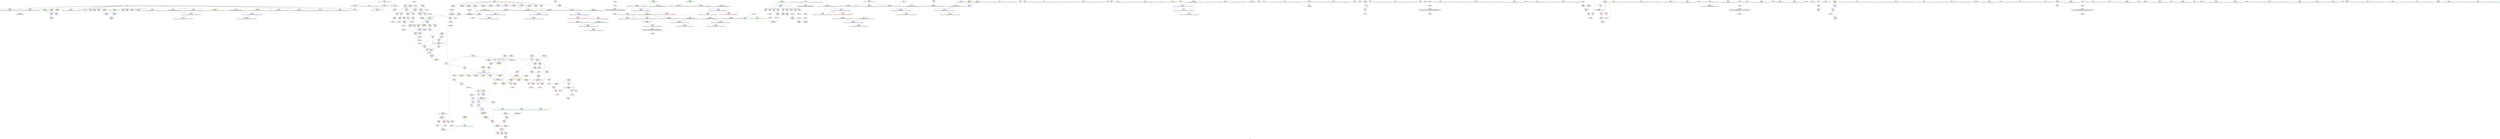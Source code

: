 digraph "SVFG" {
	label="SVFG";

	Node0x55725c3a5350 [shape=record,color=grey,label="{NodeID: 0\nNullPtr}"];
	Node0x55725c3a5350 -> Node0x55725c3bfa70[style=solid];
	Node0x55725c3a5350 -> Node0x55725c3bfb70[style=solid];
	Node0x55725c3a5350 -> Node0x55725c3bfc40[style=solid];
	Node0x55725c3a5350 -> Node0x55725c3bfd10[style=solid];
	Node0x55725c3a5350 -> Node0x55725c3bfde0[style=solid];
	Node0x55725c3a5350 -> Node0x55725c3bfeb0[style=solid];
	Node0x55725c3a5350 -> Node0x55725c3bff80[style=solid];
	Node0x55725c3a5350 -> Node0x55725c3c0050[style=solid];
	Node0x55725c3a5350 -> Node0x55725c3c0120[style=solid];
	Node0x55725c3a5350 -> Node0x55725c3c01f0[style=solid];
	Node0x55725c3a5350 -> Node0x55725c3c02c0[style=solid];
	Node0x55725c3a5350 -> Node0x55725c3c0390[style=solid];
	Node0x55725c3a5350 -> Node0x55725c3c0460[style=solid];
	Node0x55725c3a5350 -> Node0x55725c3c0530[style=solid];
	Node0x55725c3a5350 -> Node0x55725c3c0600[style=solid];
	Node0x55725c3a5350 -> Node0x55725c3c06d0[style=solid];
	Node0x55725c3a5350 -> Node0x55725c3c07a0[style=solid];
	Node0x55725c3a5350 -> Node0x55725c3c0870[style=solid];
	Node0x55725c3a5350 -> Node0x55725c3ca9c0[style=solid];
	Node0x55725c410c90 [shape=record,color=black,label="{NodeID: 692\n601 = PHI(493, )\n0th arg _Z2gnRx }"];
	Node0x55725c410c90 -> Node0x55725c3ccce0[style=solid];
	Node0x55725c3dbc00 [shape=record,color=grey,label="{NodeID: 526\n108 = cmp(102, 107, )\n}"];
	Node0x55725c3c9d10 [shape=record,color=red,label="{NodeID: 277\n643\<--606\n\<--c\n_Z2gnRx\n}"];
	Node0x55725c3c9d10 -> Node0x55725c3c2090[style=solid];
	Node0x55725c3bd880 [shape=record,color=purple,label="{NodeID: 194\n465\<--33\n\<--.str.3\n_Z4workv\n}"];
	Node0x55725c3ba890 [shape=record,color=green,label="{NodeID: 111\n602\<--603\nx.addr\<--x.addr_field_insensitive\n_Z2gnRx\n}"];
	Node0x55725c3ba890 -> Node0x55725c3c95c0[style=solid];
	Node0x55725c3ba890 -> Node0x55725c3c9690[style=solid];
	Node0x55725c3ba890 -> Node0x55725c3c9760[style=solid];
	Node0x55725c3ba890 -> Node0x55725c3c9830[style=solid];
	Node0x55725c3ba890 -> Node0x55725c3c9900[style=solid];
	Node0x55725c3ba890 -> Node0x55725c3ccce0[style=solid];
	Node0x55725c3b87a0 [shape=record,color=green,label="{NodeID: 28\n15\<--16\np\<--p_field_insensitive\nGlob |{|<s2>35}}"];
	Node0x55725c3b87a0 -> Node0x55725c3be610[style=solid];
	Node0x55725c3b87a0 -> Node0x55725c3ca4c0[style=solid];
	Node0x55725c3b87a0:s2 -> Node0x55725c418610[style=solid,color=red];
	Node0x55725c416bf0 [shape=record,color=black,label="{NodeID: 720\n701 = PHI()\n}"];
	Node0x55725c416bf0 -> Node0x55725c3db180[style=solid];
	Node0x55725c3cb550 [shape=record,color=blue,label="{NodeID: 305\n255\<--269\nretval\<--\n_ZSt3minINSt7__cxx1112basic_stringIcSt11char_traitsIcESaIcEEEERKT_S8_S8_\n}"];
	Node0x55725c3cb550 -> Node0x55725c3f0fc0[style=dashed];
	Node0x55725c3befd0 [shape=record,color=red,label="{NodeID: 222\n209\<--141\n\<--x.addr\n_Z3genici\n}"];
	Node0x55725c3befd0 -> Node0x55725c3d9680[style=solid];
	Node0x55725c3c0c10 [shape=record,color=black,label="{NodeID: 139\n334\<--127\n\<--_ZNSt7__cxx1112basic_stringIcSt11char_traitsIcESaIcEED1Ev\nCan only get source location for instruction, argument, global var or function.}"];
	Node0x55725c3bb210 [shape=record,color=green,label="{NodeID: 56\n153\<--154\nehselector.slot\<--ehselector.slot_field_insensitive\n_Z3genici\n}"];
	Node0x55725c3bb210 -> Node0x55725c3c77b0[style=solid];
	Node0x55725c3bb210 -> Node0x55725c3cb140[style=solid];
	Node0x55725c3bb210 -> Node0x55725c3cb2e0[style=solid];
	Node0x55725c3d9380 [shape=record,color=grey,label="{NodeID: 499\n198 = Binary(197, 75, )\n}"];
	Node0x55725c3d9380 -> Node0x55725c3c1050[style=solid];
	Node0x55725c3ccc10 [shape=record,color=blue,label="{NodeID: 333\n568\<--565\n__rhs.addr\<--__rhs\n_ZStltIcSt11char_traitsIcESaIcEEbRKNSt7__cxx1112basic_stringIT_T0_T1_EESA_\n}"];
	Node0x55725c3ccc10 -> Node0x55725c3c94f0[style=dashed];
	Node0x55725c3c8720 [shape=record,color=red,label="{NodeID: 250\n389\<--388\n\<--arrayidx4\n_Z4doitc\n}"];
	Node0x55725c3c8720 -> Node0x55725c3dc380[style=solid];
	Node0x55725c3c2300 [shape=record,color=black,label="{NodeID: 167\n655\<--652\nconv13\<--call11\n_Z2gnRx\n}"];
	Node0x55725c3c2300 -> Node0x55725c3db900[style=solid];
	Node0x55725c3bcba0 [shape=record,color=green,label="{NodeID: 84\n421\<--422\na.addr\<--a.addr_field_insensitive\n_Z5upminINSt7__cxx1112basic_stringIcSt11char_traitsIcESaIcEEES5_EbRT_RKT0_\n}"];
	Node0x55725c3bcba0 -> Node0x55725c3c8990[style=solid];
	Node0x55725c3bcba0 -> Node0x55725c3c8a60[style=solid];
	Node0x55725c3bcba0 -> Node0x55725c3cbfe0[style=solid];
	Node0x55725c3a3910 [shape=record,color=green,label="{NodeID: 1\n7\<--1\n__dso_handle\<--dummyObj\nGlob }"];
	Node0x55725c410d60 [shape=record,color=black,label="{NodeID: 693\n691 = PHI(427, )\n0th arg _ZStgtIcSt11char_traitsIcESaIcEEbRKNSt7__cxx1112basic_stringIT_T0_T1_EESA_ }"];
	Node0x55725c410d60 -> Node0x55725c3cd430[style=solid];
	Node0x55725c3dbd80 [shape=record,color=grey,label="{NodeID: 527\n551 = cmp(549, 550, )\n}"];
	Node0x55725c3c9de0 [shape=record,color=red,label="{NodeID: 278\n658\<--606\n\<--c\n_Z2gnRx\n}"];
	Node0x55725c3c9de0 -> Node0x55725c3c23d0[style=solid];
	Node0x55725c3bd950 [shape=record,color=purple,label="{NodeID: 195\n472\<--33\n\<--.str.3\n_Z4workv\n|{<s0>41}}"];
	Node0x55725c3bd950:s0 -> Node0x55725c416f30[style=solid,color=red];
	Node0x55725c3ba960 [shape=record,color=green,label="{NodeID: 112\n604\<--605\nsg\<--sg_field_insensitive\n_Z2gnRx\n}"];
	Node0x55725c3ba960 -> Node0x55725c3c99d0[style=solid];
	Node0x55725c3ba960 -> Node0x55725c3ccdb0[style=solid];
	Node0x55725c3ba960 -> Node0x55725c3ccf50[style=solid];
	Node0x55725c3b88a0 [shape=record,color=green,label="{NodeID: 29\n17\<--18\nr\<--r_field_insensitive\nGlob |{|<s2>34}}"];
	Node0x55725c3b88a0 -> Node0x55725c3be6e0[style=solid];
	Node0x55725c3b88a0 -> Node0x55725c3ca5c0[style=solid];
	Node0x55725c3b88a0:s2 -> Node0x55725c418610[style=solid,color=red];
	Node0x55725c416cc0 [shape=record,color=black,label="{NodeID: 721\n117 = PHI()\n0th arg __cxx_global_array_dtor }"];
	Node0x55725c416cc0 -> Node0x55725c3cad30[style=solid];
	Node0x55725c3cb620 [shape=record,color=blue,label="{NodeID: 306\n255\<--272\nretval\<--\n_ZSt3minINSt7__cxx1112basic_stringIcSt11char_traitsIcESaIcEEEERKT_S8_S8_\n}"];
	Node0x55725c3cb620 -> Node0x55725c3f0fc0[style=dashed];
	Node0x55725c3bf0a0 [shape=record,color=red,label="{NodeID: 223\n217\<--141\n\<--x.addr\n_Z3genici\n}"];
	Node0x55725c3bf0a0 -> Node0x55725c3c12c0[style=solid];
	Node0x55725c3c0d10 [shape=record,color=black,label="{NodeID: 140\n163\<--162\nidxprom\<--\n_Z3genici\n}"];
	Node0x55725c3bb2e0 [shape=record,color=green,label="{NodeID: 57\n166\<--167\n_ZNSt7__cxx1112basic_stringIcSt11char_traitsIcESaIcEE5clearEv\<--_ZNSt7__cxx1112basic_stringIcSt11char_traitsIcESaIcEE5clearEv_field_insensitive\n}"];
	Node0x55725c3ed260 [shape=record,color=yellow,style=double,label="{NodeID: 583\n34V_1 = ENCHI(MR_34V_0)\npts\{288 \}\nFun[_ZStplIcSt11char_traitsIcESaIcEENSt7__cxx1112basic_stringIT_T0_T1_EERKS8_SA_]}"];
	Node0x55725c3ed260 -> Node0x55725c3cba30[style=dashed];
	Node0x55725c3d9500 [shape=record,color=grey,label="{NodeID: 500\n193 = Binary(192, 75, )\n}"];
	Node0x55725c3d9500 -> Node0x55725c3c0f80[style=solid];
	Node0x55725c3ccce0 [shape=record,color=blue,label="{NodeID: 334\n602\<--601\nx.addr\<--x\n_Z2gnRx\n}"];
	Node0x55725c3ccce0 -> Node0x55725c3c95c0[style=dashed];
	Node0x55725c3ccce0 -> Node0x55725c3c9690[style=dashed];
	Node0x55725c3ccce0 -> Node0x55725c3c9760[style=dashed];
	Node0x55725c3ccce0 -> Node0x55725c3c9830[style=dashed];
	Node0x55725c3ccce0 -> Node0x55725c3c9900[style=dashed];
	Node0x55725c3c87f0 [shape=record,color=red,label="{NodeID: 251\n394\<--393\n\<--arrayidx6\n_Z4doitc\n}"];
	Node0x55725c3c87f0 -> Node0x55725c3dc200[style=solid];
	Node0x55725c3c23d0 [shape=record,color=black,label="{NodeID: 168\n659\<--658\nconv16\<--\n_Z2gnRx\n}"];
	Node0x55725c3c23d0 -> Node0x55725c3dba80[style=solid];
	Node0x55725c3bcc70 [shape=record,color=green,label="{NodeID: 85\n423\<--424\nb.addr\<--b.addr_field_insensitive\n_Z5upminINSt7__cxx1112basic_stringIcSt11char_traitsIcESaIcEEES5_EbRT_RKT0_\n}"];
	Node0x55725c3bcc70 -> Node0x55725c3c8b30[style=solid];
	Node0x55725c3bcc70 -> Node0x55725c3c8c00[style=solid];
	Node0x55725c3bcc70 -> Node0x55725c3cc0b0[style=solid];
	Node0x55725c3a39a0 [shape=record,color=green,label="{NodeID: 2\n8\<--1\n.str\<--dummyObj\nGlob }"];
	Node0x55725c413f00 [shape=record,color=black,label="{NodeID: 694\n692 = PHI(428, )\n1st arg _ZStgtIcSt11char_traitsIcESaIcEEbRKNSt7__cxx1112basic_stringIT_T0_T1_EESA_ }"];
	Node0x55725c413f00 -> Node0x55725c3cd500[style=solid];
	Node0x55725c3dbf00 [shape=record,color=grey,label="{NodeID: 528\n160 = cmp(158, 159, )\n}"];
	Node0x55725c3c9eb0 [shape=record,color=red,label="{NodeID: 279\n668\<--606\n\<--c\n_Z2gnRx\n}"];
	Node0x55725c3c9eb0 -> Node0x55725c3c24a0[style=solid];
	Node0x55725c3bda20 [shape=record,color=purple,label="{NodeID: 196\n477\<--35\n\<--.str.4\n_Z4workv\n}"];
	Node0x55725c3baa30 [shape=record,color=green,label="{NodeID: 113\n606\<--607\nc\<--c_field_insensitive\n_Z2gnRx\n}"];
	Node0x55725c3baa30 -> Node0x55725c3c9aa0[style=solid];
	Node0x55725c3baa30 -> Node0x55725c3c9b70[style=solid];
	Node0x55725c3baa30 -> Node0x55725c3c9c40[style=solid];
	Node0x55725c3baa30 -> Node0x55725c3c9d10[style=solid];
	Node0x55725c3baa30 -> Node0x55725c3c9de0[style=solid];
	Node0x55725c3baa30 -> Node0x55725c3c9eb0[style=solid];
	Node0x55725c3baa30 -> Node0x55725c3cce80[style=solid];
	Node0x55725c3baa30 -> Node0x55725c3cd1c0[style=solid];
	Node0x55725c3b89a0 [shape=record,color=green,label="{NodeID: 30\n19\<--20\ns\<--s_field_insensitive\nGlob |{|<s2>36}}"];
	Node0x55725c3b89a0 -> Node0x55725c3be7b0[style=solid];
	Node0x55725c3b89a0 -> Node0x55725c3ca6c0[style=solid];
	Node0x55725c3b89a0:s2 -> Node0x55725c418610[style=solid,color=red];
	Node0x55725c416d90 [shape=record,color=black,label="{NodeID: 722\n508 = PHI(30, )\n0th arg _ZSteqIcSt11char_traitsIcESaIcEEbRKNSt7__cxx1112basic_stringIT_T0_T1_EEPKS5_ }"];
	Node0x55725c416d90 -> Node0x55725c3cc660[style=solid];
	Node0x55725c3cb6f0 [shape=record,color=blue,label="{NodeID: 307\n281\<--279\n__lhs.addr\<--__lhs\n_ZStplIcSt11char_traitsIcESaIcEENSt7__cxx1112basic_stringIT_T0_T1_EERKS8_SA_\n}"];
	Node0x55725c3cb6f0 -> Node0x55725c3c7d60[style=dashed];
	Node0x55725c3bf170 [shape=record,color=red,label="{NodeID: 224\n168\<--143\n\<--c.addr\n_Z3genici\n}"];
	Node0x55725c3c0de0 [shape=record,color=black,label="{NodeID: 141\n170\<--169\nidxprom1\<--\n_Z3genici\n}"];
	Node0x55725c3bb3e0 [shape=record,color=green,label="{NodeID: 58\n173\<--174\n_ZNSt7__cxx1112basic_stringIcSt11char_traitsIcESaIcEEpLEc\<--_ZNSt7__cxx1112basic_stringIcSt11char_traitsIcESaIcEEpLEc_field_insensitive\n}"];
	Node0x55725c3ed340 [shape=record,color=yellow,style=double,label="{NodeID: 584\n36V_1 = ENCHI(MR_36V_0)\npts\{290 \}\nFun[_ZStplIcSt11char_traitsIcESaIcEENSt7__cxx1112basic_stringIT_T0_T1_EERKS8_SA_]}"];
	Node0x55725c3ed340 -> Node0x55725c3cbb00[style=dashed];
	Node0x55725c3d9680 [shape=record,color=grey,label="{NodeID: 501\n210 = Binary(209, 75, )\n}"];
	Node0x55725c3d9680 -> Node0x55725c3c11f0[style=solid];
	Node0x55725c3ccdb0 [shape=record,color=blue,label="{NodeID: 335\n604\<--75\nsg\<--\n_Z2gnRx\n}"];
	Node0x55725c3ccdb0 -> Node0x55725c3ccf50[style=dashed];
	Node0x55725c3ccdb0 -> Node0x55725c3ed890[style=dashed];
	Node0x55725c3c88c0 [shape=record,color=red,label="{NodeID: 252\n399\<--398\n\<--arrayidx9\n_Z4doitc\n}"];
	Node0x55725c3c88c0 -> Node0x55725c3db480[style=solid];
	Node0x55725c3c24a0 [shape=record,color=black,label="{NodeID: 169\n669\<--668\nconv20\<--\n_Z2gnRx\n}"];
	Node0x55725c3c24a0 -> Node0x55725c3d9e00[style=solid];
	Node0x55725c3bcd40 [shape=record,color=green,label="{NodeID: 86\n430\<--431\n_ZStgtIcSt11char_traitsIcESaIcEEbRKNSt7__cxx1112basic_stringIT_T0_T1_EESA_\<--_ZStgtIcSt11char_traitsIcESaIcEEbRKNSt7__cxx1112basic_stringIT_T0_T1_EESA__field_insensitive\n}"];
	Node0x55725c3a3a30 [shape=record,color=green,label="{NodeID: 3\n11\<--1\n\<--dummyObj\nCan only get source location for instruction, argument, global var or function.|{<s0>26}}"];
	Node0x55725c3a3a30:s0 -> Node0x55725c418330[style=solid,color=red];
	Node0x55725c4150c0 [shape=record,color=black,label="{NodeID: 695\n77 = PHI()\n}"];
	Node0x55725c3dc080 [shape=record,color=grey,label="{NodeID: 529\n635 = cmp(634, 628, )\n}"];
	Node0x55725c3c9f80 [shape=record,color=red,label="{NodeID: 280\n665\<--664\n\<--\n_Z2gnRx\n}"];
	Node0x55725c3c9f80 -> Node0x55725c3daa00[style=solid];
	Node0x55725c3bdaf0 [shape=record,color=purple,label="{NodeID: 197\n554\<--38\n\<--.str.5\nmain\n}"];
	Node0x55725c3bf700 [shape=record,color=green,label="{NodeID: 114\n612\<--613\ngetchar\<--getchar_field_insensitive\n}"];
	Node0x55725c3b8aa0 [shape=record,color=green,label="{NodeID: 31\n21\<--25\nnex\<--nex_field_insensitive\nGlob }"];
	Node0x55725c3b8aa0 -> Node0x55725c3c28b0[style=solid];
	Node0x55725c3b8aa0 -> Node0x55725c3c2980[style=solid];
	Node0x55725c3b8aa0 -> Node0x55725c3c2a50[style=solid];
	Node0x55725c3b8aa0 -> Node0x55725c3c2b20[style=solid];
	Node0x55725c416f30 [shape=record,color=black,label="{NodeID: 723\n509 = PHI(472, )\n1st arg _ZSteqIcSt11char_traitsIcESaIcEEbRKNSt7__cxx1112basic_stringIT_T0_T1_EEPKS5_ }"];
	Node0x55725c416f30 -> Node0x55725c3cc730[style=solid];
	Node0x55725c3f28c0 [shape=record,color=yellow,style=double,label="{NodeID: 557\n6V_1 = ENCHI(MR_6V_0)\npts\{119 \}\nFun[__cxx_global_array_dtor]}"];
	Node0x55725c3f28c0 -> Node0x55725c3cad30[style=dashed];
	Node0x55725c3cb7c0 [shape=record,color=blue,label="{NodeID: 308\n283\<--280\n__rhs.addr\<--__rhs\n_ZStplIcSt11char_traitsIcESaIcEENSt7__cxx1112basic_stringIT_T0_T1_EERKS8_SA_\n}"];
	Node0x55725c3cb7c0 -> Node0x55725c3c7e30[style=dashed];
	Node0x55725c3bf240 [shape=record,color=red,label="{NodeID: 225\n178\<--143\n\<--c.addr\n_Z3genici\n|{<s0>9}}"];
	Node0x55725c3bf240:s0 -> Node0x55725c4181a0[style=solid,color=red];
	Node0x55725c3c0eb0 [shape=record,color=black,label="{NodeID: 142\n186\<--185\nidxprom4\<--\n_Z3genici\n}"];
	Node0x55725c3bb4e0 [shape=record,color=green,label="{NodeID: 59\n202\<--203\n_ZStplIcSt11char_traitsIcESaIcEENSt7__cxx1112basic_stringIT_T0_T1_EERKS8_SA_\<--_ZStplIcSt11char_traitsIcESaIcEENSt7__cxx1112basic_stringIT_T0_T1_EERKS8_SA__field_insensitive\n}"];
	Node0x55725c3ed420 [shape=record,color=yellow,style=double,label="{NodeID: 585\n8V_1 = ENCHI(MR_8V_0)\npts\{12 \}\nFun[_Z3genici]|{|<s1>9|<s2>10}}"];
	Node0x55725c3ed420 -> Node0x55725c3be470[style=dashed];
	Node0x55725c3ed420:s1 -> Node0x55725c3ed420[style=dashed,color=red];
	Node0x55725c3ed420:s2 -> Node0x55725c3ed420[style=dashed,color=red];
	Node0x55725c3d9800 [shape=record,color=grey,label="{NodeID: 502\n680 = Binary(679, 677, )\n}"];
	Node0x55725c3d9800 -> Node0x55725c3cd360[style=solid];
	Node0x55725c3cce80 [shape=record,color=blue,label="{NodeID: 336\n606\<--614\nc\<--conv\n_Z2gnRx\n}"];
	Node0x55725c3cce80 -> Node0x55725c3c9aa0[style=dashed];
	Node0x55725c3cce80 -> Node0x55725c3c9b70[style=dashed];
	Node0x55725c3cce80 -> Node0x55725c3c9c40[style=dashed];
	Node0x55725c3cce80 -> Node0x55725c3c9d10[style=dashed];
	Node0x55725c3cce80 -> Node0x55725c3cce80[style=dashed];
	Node0x55725c3cce80 -> Node0x55725c3cd1c0[style=dashed];
	Node0x55725c3c8990 [shape=record,color=red,label="{NodeID: 253\n427\<--421\n\<--a.addr\n_Z5upminINSt7__cxx1112basic_stringIcSt11char_traitsIcESaIcEEES5_EbRT_RKT0_\n|{<s0>31}}"];
	Node0x55725c3c8990:s0 -> Node0x55725c410d60[style=solid,color=red];
	Node0x55725c3c2570 [shape=record,color=black,label="{NodeID: 170\n677\<--676\nconv23\<--\n_Z2gnRx\n}"];
	Node0x55725c3c2570 -> Node0x55725c3d9800[style=solid];
	Node0x55725c3bce40 [shape=record,color=green,label="{NodeID: 87\n441\<--442\n_Z4workv\<--_Z4workv_field_insensitive\n}"];
	Node0x55725c3a3ac0 [shape=record,color=green,label="{NodeID: 4\n33\<--1\n.str.3\<--dummyObj\nGlob }"];
	Node0x55725c4151c0 [shape=record,color=black,label="{NodeID: 696\n214 = PHI(252, )\n}"];
	Node0x55725c3dc200 [shape=record,color=grey,label="{NodeID: 530\n395 = cmp(392, 394, )\n}"];
	Node0x55725c3ca050 [shape=record,color=red,label="{NodeID: 281\n679\<--678\n\<--\n_Z2gnRx\n}"];
	Node0x55725c3ca050 -> Node0x55725c3d9800[style=solid];
	Node0x55725c3bdbc0 [shape=record,color=purple,label="{NodeID: 198\n717\<--40\nllvm.global_ctors_0\<--llvm.global_ctors\nGlob }"];
	Node0x55725c3bdbc0 -> Node0x55725c3ca7c0[style=solid];
	Node0x55725c3bf7d0 [shape=record,color=green,label="{NodeID: 115\n693\<--694\n__lhs.addr\<--__lhs.addr_field_insensitive\n_ZStgtIcSt11char_traitsIcESaIcEEbRKNSt7__cxx1112basic_stringIT_T0_T1_EESA_\n}"];
	Node0x55725c3bf7d0 -> Node0x55725c3ca120[style=solid];
	Node0x55725c3bf7d0 -> Node0x55725c3cd430[style=solid];
	Node0x55725c3b8ba0 [shape=record,color=green,label="{NodeID: 32\n26\<--29\n_Z3arrB5cxx11\<--_Z3arrB5cxx11_field_insensitive\nGlob }"];
	Node0x55725c3b8ba0 -> Node0x55725c3c2bf0[style=solid];
	Node0x55725c3b8ba0 -> Node0x55725c3c2cc0[style=solid];
	Node0x55725c3b8ba0 -> Node0x55725c3c2d90[style=solid];
	Node0x55725c3b8ba0 -> Node0x55725c3c2e60[style=solid];
	Node0x55725c3b8ba0 -> Node0x55725c3c2f30[style=solid];
	Node0x55725c3b8ba0 -> Node0x55725c3c3000[style=solid];
	Node0x55725c3b8ba0 -> Node0x55725c3c30d0[style=solid];
	Node0x55725c3b8ba0 -> Node0x55725c3c31a0[style=solid];
	Node0x55725c3b8ba0 -> Node0x55725c3c3270[style=solid];
	Node0x55725c3b8ba0 -> Node0x55725c3c3340[style=solid];
	Node0x55725c3b8ba0 -> Node0x55725c3c3410[style=solid];
	Node0x55725c3b8ba0 -> Node0x55725c3c34e0[style=solid];
	Node0x55725c3b8ba0 -> Node0x55725c3c35b0[style=solid];
	Node0x55725c3b8ba0 -> Node0x55725c3c3680[style=solid];
	Node0x55725c3b8ba0 -> Node0x55725c3bd6e0[style=solid];
	Node0x55725c3b8ba0 -> Node0x55725c3bd7b0[style=solid];
	Node0x55725c417070 [shape=record,color=black,label="{NodeID: 724\n339 = PHI(452, 446, 449, )\n0th arg _Z4doitc }"];
	Node0x55725c417070 -> Node0x55725c3cbbd0[style=solid];
	Node0x55725c3cb890 [shape=record,color=blue,label="{NodeID: 309\n285\<--294\nnrvo\<--\n_ZStplIcSt11char_traitsIcESaIcEENSt7__cxx1112basic_stringIT_T0_T1_EERKS8_SA_\n}"];
	Node0x55725c3cb890 -> Node0x55725c3cb960[style=dashed];
	Node0x55725c3bf310 [shape=record,color=red,label="{NodeID: 226\n185\<--143\n\<--c.addr\n_Z3genici\n}"];
	Node0x55725c3bf310 -> Node0x55725c3c0eb0[style=solid];
	Node0x55725c3c0f80 [shape=record,color=black,label="{NodeID: 143\n194\<--193\nidxprom8\<--shl7\n_Z3genici\n}"];
	Node0x55725c3bb5e0 [shape=record,color=green,label="{NodeID: 60\n215\<--216\n_ZSt3minINSt7__cxx1112basic_stringIcSt11char_traitsIcESaIcEEEERKT_S8_S8_\<--_ZSt3minINSt7__cxx1112basic_stringIcSt11char_traitsIcESaIcEEEERKT_S8_S8__field_insensitive\n}"];
	Node0x55725c3d9980 [shape=record,color=grey,label="{NodeID: 503\n205 = Binary(204, 75, )\n}"];
	Node0x55725c3d9980 -> Node0x55725c3d9b00[style=solid];
	Node0x55725c3ccf50 [shape=record,color=blue,label="{NodeID: 337\n604\<--638\nsg\<--\n_Z2gnRx\n}"];
	Node0x55725c3ccf50 -> Node0x55725c3ed890[style=dashed];
	Node0x55725c3c8a60 [shape=record,color=red,label="{NodeID: 254\n434\<--421\n\<--a.addr\n_Z5upminINSt7__cxx1112basic_stringIcSt11char_traitsIcESaIcEEES5_EbRT_RKT0_\n}"];
	Node0x55725c3c2640 [shape=record,color=black,label="{NodeID: 171\n690\<--702\n_ZStgtIcSt11char_traitsIcESaIcEEbRKNSt7__cxx1112basic_stringIT_T0_T1_EESA__ret\<--cmp\n_ZStgtIcSt11char_traitsIcESaIcEEbRKNSt7__cxx1112basic_stringIT_T0_T1_EESA_\n|{<s0>31}}"];
	Node0x55725c3c2640:s0 -> Node0x55725c415730[style=solid,color=blue];
	Node0x55725c3bcf40 [shape=record,color=green,label="{NodeID: 88\n454\<--455\n_Z2gnRi\<--_Z2gnRi_field_insensitive\n}"];
	Node0x55725c3a3b50 [shape=record,color=green,label="{NodeID: 5\n35\<--1\n.str.4\<--dummyObj\nGlob }"];
	Node0x55725c4153f0 [shape=record,color=black,label="{NodeID: 697\n172 = PHI()\n}"];
	Node0x55725c3dc380 [shape=record,color=grey,label="{NodeID: 531\n390 = cmp(387, 389, )\n}"];
	Node0x55725c3ca120 [shape=record,color=red,label="{NodeID: 282\n699\<--693\n\<--__lhs.addr\n_ZStgtIcSt11char_traitsIcESaIcEEbRKNSt7__cxx1112basic_stringIT_T0_T1_EESA_\n}"];
	Node0x55725c3bdcc0 [shape=record,color=purple,label="{NodeID: 199\n718\<--40\nllvm.global_ctors_1\<--llvm.global_ctors\nGlob }"];
	Node0x55725c3bdcc0 -> Node0x55725c3ca8c0[style=solid];
	Node0x55725c3bf8a0 [shape=record,color=green,label="{NodeID: 116\n695\<--696\n__rhs.addr\<--__rhs.addr_field_insensitive\n_ZStgtIcSt11char_traitsIcESaIcEEbRKNSt7__cxx1112basic_stringIT_T0_T1_EESA_\n}"];
	Node0x55725c3bf8a0 -> Node0x55725c3ca1f0[style=solid];
	Node0x55725c3bf8a0 -> Node0x55725c3cd500[style=solid];
	Node0x55725c3b8ca0 [shape=record,color=green,label="{NodeID: 33\n30\<--32\n_Z3ansB5cxx11\<--_Z3ansB5cxx11_field_insensitive\nGlob |{|<s1>30|<s2>41}}"];
	Node0x55725c3b8ca0 -> Node0x55725c3c0a10[style=solid];
	Node0x55725c3b8ca0:s1 -> Node0x55725c417350[style=solid,color=red];
	Node0x55725c3b8ca0:s2 -> Node0x55725c416d90[style=solid,color=red];
	Node0x55725c417350 [shape=record,color=black,label="{NodeID: 725\n419 = PHI(30, )\n0th arg _Z5upminINSt7__cxx1112basic_stringIcSt11char_traitsIcESaIcEEES5_EbRT_RKT0_ }"];
	Node0x55725c417350 -> Node0x55725c3cbfe0[style=solid];
	Node0x55725c3cb960 [shape=record,color=blue,label="{NodeID: 310\n285\<--304\nnrvo\<--\n_ZStplIcSt11char_traitsIcESaIcEENSt7__cxx1112basic_stringIT_T0_T1_EERKS8_SA_\n}"];
	Node0x55725c3cb960 -> Node0x55725c3c7f00[style=dashed];
	Node0x55725c3bf3e0 [shape=record,color=red,label="{NodeID: 227\n158\<--145\n\<--dep.addr\n_Z3genici\n}"];
	Node0x55725c3bf3e0 -> Node0x55725c3dbf00[style=solid];
	Node0x55725c3c1050 [shape=record,color=black,label="{NodeID: 144\n199\<--198\nidxprom12\<--or11\n_Z3genici\n}"];
	Node0x55725c3bb6e0 [shape=record,color=green,label="{NodeID: 61\n221\<--222\n_ZNSt7__cxx1112basic_stringIcSt11char_traitsIcESaIcEEaSERKS4_\<--_ZNSt7__cxx1112basic_stringIcSt11char_traitsIcESaIcEEaSERKS4__field_insensitive\n}"];
	Node0x55725c3d9b00 [shape=record,color=grey,label="{NodeID: 504\n206 = Binary(205, 75, )\n}"];
	Node0x55725c3d9b00 -> Node0x55725c3c1120[style=solid];
	Node0x55725c3cd020 [shape=record,color=blue,label="{NodeID: 338\n639\<--641\n\<--\n_Z2gnRx\n}"];
	Node0x55725c3cd020 -> Node0x55725c3c9f80[style=dashed];
	Node0x55725c3cd020 -> Node0x55725c3ca050[style=dashed];
	Node0x55725c3cd020 -> Node0x55725c3cd290[style=dashed];
	Node0x55725c3cd020 -> Node0x55725c3cd360[style=dashed];
	Node0x55725c3c8b30 [shape=record,color=red,label="{NodeID: 255\n428\<--423\n\<--b.addr\n_Z5upminINSt7__cxx1112basic_stringIcSt11char_traitsIcESaIcEEES5_EbRT_RKT0_\n|{<s0>31}}"];
	Node0x55725c3c8b30:s0 -> Node0x55725c413f00[style=solid,color=red];
	Node0x55725c3c2710 [shape=record,color=purple,label="{NodeID: 172\n51\<--4\n\<--_ZStL8__ioinit\n__cxx_global_var_init\n}"];
	Node0x55725c3bd040 [shape=record,color=green,label="{NodeID: 89\n467\<--468\n_ZNSt7__cxx1112basic_stringIcSt11char_traitsIcESaIcEEaSEPKc\<--_ZNSt7__cxx1112basic_stringIcSt11char_traitsIcESaIcEEaSEPKc_field_insensitive\n}"];
	Node0x55725c3a3be0 [shape=record,color=green,label="{NodeID: 6\n37\<--1\n_ZSt4cout\<--dummyObj\nGlob }"];
	Node0x55725c4154c0 [shape=record,color=black,label="{NodeID: 698\n220 = PHI()\n}"];
	Node0x55725c3dc500 [shape=record,color=grey,label="{NodeID: 532\n622 = cmp(621, 623, )\n}"];
	Node0x55725c3ca1f0 [shape=record,color=red,label="{NodeID: 283\n700\<--695\n\<--__rhs.addr\n_ZStgtIcSt11char_traitsIcESaIcEEbRKNSt7__cxx1112basic_stringIT_T0_T1_EESA_\n}"];
	Node0x55725c3bddc0 [shape=record,color=purple,label="{NodeID: 200\n719\<--40\nllvm.global_ctors_2\<--llvm.global_ctors\nGlob }"];
	Node0x55725c3bddc0 -> Node0x55725c3ca9c0[style=solid];
	Node0x55725c3bf970 [shape=record,color=green,label="{NodeID: 117\n42\<--711\n_GLOBAL__sub_I_jcvb_0_1.cpp\<--_GLOBAL__sub_I_jcvb_0_1.cpp_field_insensitive\n}"];
	Node0x55725c3bf970 -> Node0x55725c3ca8c0[style=solid];
	Node0x55725c3b8da0 [shape=record,color=green,label="{NodeID: 34\n40\<--44\nllvm.global_ctors\<--llvm.global_ctors_field_insensitive\nGlob }"];
	Node0x55725c3b8da0 -> Node0x55725c3bdbc0[style=solid];
	Node0x55725c3b8da0 -> Node0x55725c3bdcc0[style=solid];
	Node0x55725c3b8da0 -> Node0x55725c3bddc0[style=solid];
	Node0x55725c417460 [shape=record,color=black,label="{NodeID: 726\n420 = PHI(402, )\n1st arg _Z5upminINSt7__cxx1112basic_stringIcSt11char_traitsIcESaIcEEES5_EbRT_RKT0_ }"];
	Node0x55725c417460 -> Node0x55725c3cc0b0[style=solid];
	Node0x55725c3f2bc0 [shape=record,color=yellow,style=double,label="{NodeID: 560\n38V_1 = ENCHI(MR_38V_0)\npts\{16 \}\nFun[_Z4doitc]}"];
	Node0x55725c3f2bc0 -> Node0x55725c3be610[style=dashed];
	Node0x55725c3cba30 [shape=record,color=blue,label="{NodeID: 311\n287\<--308\nexn.slot\<--\n_ZStplIcSt11char_traitsIcESaIcEENSt7__cxx1112basic_stringIT_T0_T1_EERKS8_SA_\n}"];
	Node0x55725c3cba30 -> Node0x55725c3c7fd0[style=dashed];
	Node0x55725c3bf4b0 [shape=record,color=red,label="{NodeID: 228\n179\<--145\n\<--dep.addr\n_Z3genici\n}"];
	Node0x55725c3bf4b0 -> Node0x55725c3da400[style=solid];
	Node0x55725c3c1120 [shape=record,color=black,label="{NodeID: 145\n207\<--206\nidxprom17\<--or16\n_Z3genici\n}"];
	Node0x55725c3bb7e0 [shape=record,color=green,label="{NodeID: 62\n255\<--256\nretval\<--retval_field_insensitive\n_ZSt3minINSt7__cxx1112basic_stringIcSt11char_traitsIcESaIcEEEERKT_S8_S8_\n}"];
	Node0x55725c3bb7e0 -> Node0x55725c3c7950[style=solid];
	Node0x55725c3bb7e0 -> Node0x55725c3cb550[style=solid];
	Node0x55725c3bb7e0 -> Node0x55725c3cb620[style=solid];
	Node0x55725c3d9c80 [shape=record,color=grey,label="{NodeID: 505\n74 = Binary(75, 73, )\n}"];
	Node0x55725c3cd0f0 [shape=record,color=blue,label="{NodeID: 339\n647\<--646\n\<--conv9\n_Z2gnRx\n}"];
	Node0x55725c3cd0f0 -> Node0x55725c3c9f80[style=dashed];
	Node0x55725c3cd0f0 -> Node0x55725c3ca050[style=dashed];
	Node0x55725c3cd0f0 -> Node0x55725c3cd290[style=dashed];
	Node0x55725c3cd0f0 -> Node0x55725c3cd360[style=dashed];
	Node0x55725c3c8c00 [shape=record,color=red,label="{NodeID: 256\n433\<--423\n\<--b.addr\n_Z5upminINSt7__cxx1112basic_stringIcSt11char_traitsIcESaIcEEES5_EbRT_RKT0_\n}"];
	Node0x55725c3c27e0 [shape=record,color=purple,label="{NodeID: 173\n76\<--8\n\<--.str\n_Z5getrev\n}"];
	Node0x55725c3bd140 [shape=record,color=green,label="{NodeID: 90\n474\<--475\n_ZSteqIcSt11char_traitsIcESaIcEEbRKNSt7__cxx1112basic_stringIT_T0_T1_EEPKS5_\<--_ZSteqIcSt11char_traitsIcESaIcEEbRKNSt7__cxx1112basic_stringIT_T0_T1_EEPKS5__field_insensitive\n}"];
	Node0x55725c3a3c70 [shape=record,color=green,label="{NodeID: 7\n38\<--1\n.str.5\<--dummyObj\nGlob }"];
	Node0x55725c415590 [shape=record,color=black,label="{NodeID: 699\n52 = PHI()\n}"];
	Node0x55725c3dc680 [shape=record,color=grey,label="{NodeID: 533\n439 = cmp(438, 11, )\n}"];
	Node0x55725c3dc680 -> Node0x55725c3c17a0[style=solid];
	Node0x55725c3ca2c0 [shape=record,color=blue,label="{NodeID: 284\n10\<--11\nm\<--\nGlob }"];
	Node0x55725c3ca2c0 -> Node0x55725c3f5630[style=dashed];
	Node0x55725c3bdec0 [shape=record,color=purple,label="{NodeID: 201\n102\<--101\narrayctor.next\<--arrayctor.cur\n__cxx_global_var_init.1\n}"];
	Node0x55725c3bdec0 -> Node0x55725c3d6d40[style=solid];
	Node0x55725c3bdec0 -> Node0x55725c3dbc00[style=solid];
	Node0x55725c3bfa70 [shape=record,color=black,label="{NodeID: 118\n2\<--3\ndummyVal\<--dummyVal\n}"];
	Node0x55725c3b8ea0 [shape=record,color=green,label="{NodeID: 35\n45\<--46\n__cxx_global_var_init\<--__cxx_global_var_init_field_insensitive\n}"];
	Node0x55725c417570 [shape=record,color=black,label="{NodeID: 727\n253 = PHI(147, )\n0th arg _ZSt3minINSt7__cxx1112basic_stringIcSt11char_traitsIcESaIcEEEERKT_S8_S8_ }"];
	Node0x55725c417570 -> Node0x55725c3cb3b0[style=solid];
	Node0x55725c3f2cd0 [shape=record,color=yellow,style=double,label="{NodeID: 561\n40V_1 = ENCHI(MR_40V_0)\npts\{18 \}\nFun[_Z4doitc]}"];
	Node0x55725c3f2cd0 -> Node0x55725c3be6e0[style=dashed];
	Node0x55725c3cbb00 [shape=record,color=blue,label="{NodeID: 312\n289\<--310\nehselector.slot\<--\n_ZStplIcSt11char_traitsIcESaIcEENSt7__cxx1112basic_stringIT_T0_T1_EERKS8_SA_\n}"];
	Node0x55725c3cbb00 -> Node0x55725c3c80a0[style=dashed];
	Node0x55725c3bf580 [shape=record,color=red,label="{NodeID: 229\n189\<--145\n\<--dep.addr\n_Z3genici\n}"];
	Node0x55725c3bf580 -> Node0x55725c3dae80[style=solid];
	Node0x55725c3c11f0 [shape=record,color=black,label="{NodeID: 146\n211\<--210\nidxprom20\<--shl19\n_Z3genici\n}"];
	Node0x55725c3bb8b0 [shape=record,color=green,label="{NodeID: 63\n257\<--258\n__a.addr\<--__a.addr_field_insensitive\n_ZSt3minINSt7__cxx1112basic_stringIcSt11char_traitsIcESaIcEEEERKT_S8_S8_\n}"];
	Node0x55725c3bb8b0 -> Node0x55725c3c7a20[style=solid];
	Node0x55725c3bb8b0 -> Node0x55725c3c7af0[style=solid];
	Node0x55725c3bb8b0 -> Node0x55725c3cb3b0[style=solid];
	Node0x55725c3f4ed0 [shape=record,color=yellow,style=double,label="{NodeID: 589\n16V_1 = ENCHI(MR_16V_0)\npts\{152 \}\nFun[_Z3genici]}"];
	Node0x55725c3f4ed0 -> Node0x55725c3cb070[style=dashed];
	Node0x55725c3f4ed0 -> Node0x55725c3cb210[style=dashed];
	Node0x55725c3d9e00 [shape=record,color=grey,label="{NodeID: 506\n670 = Binary(666, 669, )\n}"];
	Node0x55725c3d9e00 -> Node0x55725c3d9f80[style=solid];
	Node0x55725c3cd1c0 [shape=record,color=blue,label="{NodeID: 340\n606\<--653\nc\<--conv12\n_Z2gnRx\n}"];
	Node0x55725c3cd1c0 -> Node0x55725c3c9de0[style=dashed];
	Node0x55725c3cd1c0 -> Node0x55725c3c9eb0[style=dashed];
	Node0x55725c3cd1c0 -> Node0x55725c3cd1c0[style=dashed];
	Node0x55725c3c8cd0 [shape=record,color=red,label="{NodeID: 257\n501\<--491\n\<--x.addr\n_Z2gnRi\n}"];
	Node0x55725c3c8cd0 -> Node0x55725c3cc590[style=solid];
	Node0x55725c3c28b0 [shape=record,color=purple,label="{NodeID: 174\n187\<--21\narrayidx5\<--nex\n_Z3genici\n}"];
	Node0x55725c3c28b0 -> Node0x55725c3c7880[style=solid];
	Node0x55725c3bd240 [shape=record,color=green,label="{NodeID: 91\n481\<--482\n_ZStlsIcSt11char_traitsIcESaIcEERSt13basic_ostreamIT_T0_ES7_RKNSt7__cxx1112basic_stringIS4_S5_T1_EE\<--_ZStlsIcSt11char_traitsIcESaIcEERSt13basic_ostreamIT_T0_ES7_RKNSt7__cxx1112basic_stringIS4_S5_T1_EE_field_insensitive\n}"];
	Node0x55725c3b7790 [shape=record,color=green,label="{NodeID: 8\n41\<--1\n\<--dummyObj\nCan only get source location for instruction, argument, global var or function.}"];
	Node0x55725c415660 [shape=record,color=black,label="{NodeID: 700\n110 = PHI()\n}"];
	Node0x55725c3dc800 [shape=record,color=grey,label="{NodeID: 534\n617 = cmp(616, 618, )\n}"];
	Node0x55725c3ca3c0 [shape=record,color=blue,label="{NodeID: 285\n13\<--11\nn\<--\nGlob }"];
	Node0x55725c3ca3c0 -> Node0x55725c3ef190[style=dashed];
	Node0x55725c3bdf90 [shape=record,color=purple,label="{NodeID: 202\n125\<--124\narraydestroy.element\<--arraydestroy.elementPast\n__cxx_global_array_dtor\n}"];
	Node0x55725c3bdf90 -> Node0x55725c3d7880[style=solid];
	Node0x55725c3bdf90 -> Node0x55725c3db600[style=solid];
	Node0x55725c3bfb70 [shape=record,color=black,label="{NodeID: 119\n226\<--3\n\<--dummyVal\n_Z3genici\n}"];
	Node0x55725c3b8fa0 [shape=record,color=green,label="{NodeID: 36\n49\<--50\n_ZNSt8ios_base4InitC1Ev\<--_ZNSt8ios_base4InitC1Ev_field_insensitive\n}"];
	Node0x55725c417680 [shape=record,color=black,label="{NodeID: 728\n254 = PHI(149, )\n1st arg _ZSt3minINSt7__cxx1112basic_stringIcSt11char_traitsIcESaIcEEEERKT_S8_S8_ }"];
	Node0x55725c417680 -> Node0x55725c3cb480[style=solid];
	Node0x55725c3f2db0 [shape=record,color=yellow,style=double,label="{NodeID: 562\n42V_1 = ENCHI(MR_42V_0)\npts\{20 \}\nFun[_Z4doitc]}"];
	Node0x55725c3f2db0 -> Node0x55725c3be7b0[style=dashed];
	Node0x55725c3cbbd0 [shape=record,color=blue,label="{NodeID: 313\n340\<--339\nc.addr\<--c\n_Z4doitc\n}"];
	Node0x55725c3cbbd0 -> Node0x55725c3c8170[style=dashed];
	Node0x55725c3bf650 [shape=record,color=red,label="{NodeID: 230\n242\<--151\nexn\<--exn.slot\n_Z3genici\n}"];
	Node0x55725c3c12c0 [shape=record,color=black,label="{NodeID: 147\n218\<--217\nidxprom25\<--\n_Z3genici\n}"];
	Node0x55725c3bb980 [shape=record,color=green,label="{NodeID: 64\n259\<--260\n__b.addr\<--__b.addr_field_insensitive\n_ZSt3minINSt7__cxx1112basic_stringIcSt11char_traitsIcESaIcEEEERKT_S8_S8_\n}"];
	Node0x55725c3bb980 -> Node0x55725c3c7bc0[style=solid];
	Node0x55725c3bb980 -> Node0x55725c3c7c90[style=solid];
	Node0x55725c3bb980 -> Node0x55725c3cb480[style=solid];
	Node0x55725c3f4fb0 [shape=record,color=yellow,style=double,label="{NodeID: 590\n18V_1 = ENCHI(MR_18V_0)\npts\{154 \}\nFun[_Z3genici]}"];
	Node0x55725c3f4fb0 -> Node0x55725c3cb140[style=dashed];
	Node0x55725c3f4fb0 -> Node0x55725c3cb2e0[style=dashed];
	Node0x55725c3d9f80 [shape=record,color=grey,label="{NodeID: 507\n671 = Binary(670, 672, )\n}"];
	Node0x55725c3d9f80 -> Node0x55725c3cd290[style=solid];
	Node0x55725c3cd290 [shape=record,color=blue,label="{NodeID: 341\n673\<--671\n\<--sub21\n_Z2gnRx\n}"];
	Node0x55725c3cd290 -> Node0x55725c3c9f80[style=dashed];
	Node0x55725c3cd290 -> Node0x55725c3ca050[style=dashed];
	Node0x55725c3cd290 -> Node0x55725c3cd290[style=dashed];
	Node0x55725c3cd290 -> Node0x55725c3cd360[style=dashed];
	Node0x55725c3c8da0 [shape=record,color=red,label="{NodeID: 258\n499\<--493\n\<--t\n_Z2gnRi\n}"];
	Node0x55725c3c8da0 -> Node0x55725c3c1a10[style=solid];
	Node0x55725c3c2980 [shape=record,color=purple,label="{NodeID: 175\n444\<--21\n\<--nex\n_Z4workv\n}"];
	Node0x55725c3c2980 -> Node0x55725c3cc180[style=solid];
	Node0x55725c3bd340 [shape=record,color=green,label="{NodeID: 92\n484\<--485\n_ZSt4endlIcSt11char_traitsIcEERSt13basic_ostreamIT_T0_ES6_\<--_ZSt4endlIcSt11char_traitsIcEERSt13basic_ostreamIT_T0_ES6__field_insensitive\n}"];
	Node0x55725c3b7820 [shape=record,color=green,label="{NodeID: 9\n75\<--1\n\<--dummyObj\nCan only get source location for instruction, argument, global var or function.|{<s0>26}}"];
	Node0x55725c3b7820:s0 -> Node0x55725c418010[style=solid,color=red];
	Node0x55725c415730 [shape=record,color=black,label="{NodeID: 701\n429 = PHI(690, )\n}"];
	Node0x55725c3dc980 [shape=record,color=grey,label="{NodeID: 535\n368 = cmp(366, 367, )\n}"];
	Node0x55725c3ca4c0 [shape=record,color=blue,label="{NodeID: 286\n15\<--11\np\<--\nGlob }"];
	Node0x55725c3ca4c0 -> Node0x55725c3f5630[style=dashed];
	Node0x55725c3be060 [shape=record,color=purple,label="{NodeID: 203\n351\<--342\narraydecay\<--cnt\n_Z4doitc\n}"];
	Node0x55725c3be060 -> Node0x55725c3c1460[style=solid];
	Node0x55725c3bfc40 [shape=record,color=black,label="{NodeID: 120\n227\<--3\n\<--dummyVal\n_Z3genici\n}"];
	Node0x55725c3bfc40 -> Node0x55725c3cb070[style=solid];
	Node0x55725c3b90a0 [shape=record,color=green,label="{NodeID: 37\n55\<--56\n__cxa_atexit\<--__cxa_atexit_field_insensitive\n}"];
	Node0x55725c417790 [shape=record,color=black,label="{NodeID: 729\n564 = PHI(263, )\n0th arg _ZStltIcSt11char_traitsIcESaIcEEbRKNSt7__cxx1112basic_stringIT_T0_T1_EESA_ }"];
	Node0x55725c417790 -> Node0x55725c3ccb40[style=solid];
	Node0x55725c3cbca0 [shape=record,color=blue,label="{NodeID: 314\n344\<--11\ni\<--\n_Z4doitc\n}"];
	Node0x55725c3cbca0 -> Node0x55725c3f05c0[style=dashed];
	Node0x55725c3c77b0 [shape=record,color=red,label="{NodeID: 231\n243\<--153\nsel\<--ehselector.slot\n_Z3genici\n}"];
	Node0x55725c3c1390 [shape=record,color=black,label="{NodeID: 148\n252\<--275\n_ZSt3minINSt7__cxx1112basic_stringIcSt11char_traitsIcESaIcEEEERKT_S8_S8__ret\<--\n_ZSt3minINSt7__cxx1112basic_stringIcSt11char_traitsIcESaIcEEEERKT_S8_S8_\n|{<s0>13}}"];
	Node0x55725c3c1390:s0 -> Node0x55725c4151c0[style=solid,color=blue];
	Node0x55725c3bba50 [shape=record,color=green,label="{NodeID: 65\n266\<--267\n_ZStltIcSt11char_traitsIcESaIcEEbRKNSt7__cxx1112basic_stringIT_T0_T1_EESA_\<--_ZStltIcSt11char_traitsIcESaIcEEbRKNSt7__cxx1112basic_stringIT_T0_T1_EESA__field_insensitive\n}"];
	Node0x55725c3f5090 [shape=record,color=yellow,style=double,label="{NodeID: 591\n20V_1 = ENCHI(MR_20V_0)\npts\{250000 \}\nFun[_Z3genici]|{|<s1>9|<s2>10}}"];
	Node0x55725c3f5090 -> Node0x55725c3c7880[style=dashed];
	Node0x55725c3f5090:s1 -> Node0x55725c3f5090[style=dashed,color=red];
	Node0x55725c3f5090:s2 -> Node0x55725c3f5090[style=dashed,color=red];
	Node0x55725c3da100 [shape=record,color=grey,label="{NodeID: 508\n184 = Binary(183, 75, )\n|{<s0>10}}"];
	Node0x55725c3da100:s0 -> Node0x55725c418010[style=solid,color=red];
	Node0x55725c3cd360 [shape=record,color=blue,label="{NodeID: 342\n678\<--680\n\<--mul24\n_Z2gnRx\n|{<s0>45}}"];
	Node0x55725c3cd360:s0 -> Node0x55725c3fbbd0[style=dashed,color=blue];
	Node0x55725c3c8e70 [shape=record,color=red,label="{NodeID: 259\n516\<--510\n\<--__lhs.addr\n_ZSteqIcSt11char_traitsIcESaIcEEbRKNSt7__cxx1112basic_stringIT_T0_T1_EEPKS5_\n}"];
	Node0x55725c3c2a50 [shape=record,color=purple,label="{NodeID: 176\n447\<--21\n\<--nex\n_Z4workv\n}"];
	Node0x55725c3c2a50 -> Node0x55725c3cc250[style=solid];
	Node0x55725c3bd440 [shape=record,color=green,label="{NodeID: 93\n486\<--487\n_ZNSolsEPFRSoS_E\<--_ZNSolsEPFRSoS_E_field_insensitive\n}"];
	Node0x55725c3b78e0 [shape=record,color=green,label="{NodeID: 10\n294\<--1\n\<--dummyObj\nCan only get source location for instruction, argument, global var or function.}"];
	Node0x55725c4158a0 [shape=record,color=black,label="{NodeID: 702\n435 = PHI()\n}"];
	Node0x55725c3dcb00 [shape=record,color=grey,label="{NodeID: 536\n627 = cmp(626, 628, )\n}"];
	Node0x55725c3dcb00 -> Node0x55725c3d83c0[style=solid];
	Node0x55725c3ca5c0 [shape=record,color=blue,label="{NodeID: 287\n17\<--11\nr\<--\nGlob }"];
	Node0x55725c3ca5c0 -> Node0x55725c3f5630[style=dashed];
	Node0x55725c3be130 [shape=record,color=purple,label="{NodeID: 204\n378\<--342\narrayidx\<--cnt\n_Z4doitc\n}"];
	Node0x55725c3be130 -> Node0x55725c3c8650[style=solid];
	Node0x55725c3be130 -> Node0x55725c3cbe40[style=solid];
	Node0x55725c3bfd10 [shape=record,color=black,label="{NodeID: 121\n229\<--3\n\<--dummyVal\n_Z3genici\n}"];
	Node0x55725c3bfd10 -> Node0x55725c3cb140[style=solid];
	Node0x55725c3b91a0 [shape=record,color=green,label="{NodeID: 38\n54\<--60\n_ZNSt8ios_base4InitD1Ev\<--_ZNSt8ios_base4InitD1Ev_field_insensitive\n}"];
	Node0x55725c3b91a0 -> Node0x55725c3c0b10[style=solid];
	Node0x55725c4178a0 [shape=record,color=black,label="{NodeID: 730\n565 = PHI(264, )\n1st arg _ZStltIcSt11char_traitsIcESaIcEEbRKNSt7__cxx1112basic_stringIT_T0_T1_EESA_ }"];
	Node0x55725c4178a0 -> Node0x55725c3ccc10[style=solid];
	Node0x55725c3cbd70 [shape=record,color=blue,label="{NodeID: 315\n346\<--363\n_ed\<--conv\n_Z4doitc\n}"];
	Node0x55725c3cbd70 -> Node0x55725c3c84b0[style=dashed];
	Node0x55725c3c7880 [shape=record,color=red,label="{NodeID: 232\n188\<--187\n\<--arrayidx5\n_Z3genici\n|{<s0>10}}"];
	Node0x55725c3c7880:s0 -> Node0x55725c4181a0[style=solid,color=red];
	Node0x55725c3c1460 [shape=record,color=black,label="{NodeID: 149\n352\<--351\n\<--arraydecay\n_Z4doitc\n}"];
	Node0x55725c3bbb50 [shape=record,color=green,label="{NodeID: 66\n281\<--282\n__lhs.addr\<--__lhs.addr_field_insensitive\n_ZStplIcSt11char_traitsIcESaIcEENSt7__cxx1112basic_stringIT_T0_T1_EERKS8_SA_\n}"];
	Node0x55725c3bbb50 -> Node0x55725c3c7d60[style=solid];
	Node0x55725c3bbb50 -> Node0x55725c3cb6f0[style=solid];
	Node0x55725c3da280 [shape=record,color=grey,label="{NodeID: 509\n183 = Binary(182, 75, )\n}"];
	Node0x55725c3da280 -> Node0x55725c3da100[style=solid];
	Node0x55725c3cd430 [shape=record,color=blue,label="{NodeID: 343\n693\<--691\n__lhs.addr\<--__lhs\n_ZStgtIcSt11char_traitsIcESaIcEEbRKNSt7__cxx1112basic_stringIT_T0_T1_EESA_\n}"];
	Node0x55725c3cd430 -> Node0x55725c3ca120[style=dashed];
	Node0x55725c3c8f40 [shape=record,color=red,label="{NodeID: 260\n517\<--512\n\<--__rhs.addr\n_ZSteqIcSt11char_traitsIcESaIcEEbRKNSt7__cxx1112basic_stringIT_T0_T1_EEPKS5_\n}"];
	Node0x55725c3c2b20 [shape=record,color=purple,label="{NodeID: 177\n450\<--21\n\<--nex\n_Z4workv\n}"];
	Node0x55725c3c2b20 -> Node0x55725c3cc320[style=solid];
	Node0x55725c3bd540 [shape=record,color=green,label="{NodeID: 94\n491\<--492\nx.addr\<--x.addr_field_insensitive\n_Z2gnRi\n}"];
	Node0x55725c3bd540 -> Node0x55725c3c8cd0[style=solid];
	Node0x55725c3bd540 -> Node0x55725c3cc4c0[style=solid];
	Node0x55725c3b79a0 [shape=record,color=green,label="{NodeID: 11\n304\<--1\n\<--dummyObj\nCan only get source location for instruction, argument, global var or function.}"];
	Node0x55725c415970 [shape=record,color=black,label="{NodeID: 703\n265 = PHI(563, )\n}"];
	Node0x55725c3ca6c0 [shape=record,color=blue,label="{NodeID: 288\n19\<--11\ns\<--\nGlob }"];
	Node0x55725c3ca6c0 -> Node0x55725c3f5630[style=dashed];
	Node0x55725c3be200 [shape=record,color=purple,label="{NodeID: 205\n388\<--342\narrayidx4\<--cnt\n_Z4doitc\n}"];
	Node0x55725c3be200 -> Node0x55725c3c8720[style=solid];
	Node0x55725c3bfde0 [shape=record,color=black,label="{NodeID: 122\n232\<--3\n\<--dummyVal\n_Z3genici\n}"];
	Node0x55725c3b92a0 [shape=record,color=green,label="{NodeID: 39\n67\<--68\n_Z5getrev\<--_Z5getrev_field_insensitive\n}"];
	Node0x55725c4179b0 [shape=record,color=black,label="{NodeID: 731\n278 = PHI(147, 149, )\n0th arg _ZStplIcSt11char_traitsIcESaIcEENSt7__cxx1112basic_stringIT_T0_T1_EERKS8_SA_ }"];
	Node0x55725c3cbe40 [shape=record,color=blue,label="{NodeID: 316\n378\<--380\narrayidx\<--inc\n_Z4doitc\n}"];
	Node0x55725c3cbe40 -> Node0x55725c3f0ac0[style=dashed];
	Node0x55725c3c7950 [shape=record,color=red,label="{NodeID: 233\n275\<--255\n\<--retval\n_ZSt3minINSt7__cxx1112basic_stringIcSt11char_traitsIcESaIcEEEERKT_S8_S8_\n}"];
	Node0x55725c3c7950 -> Node0x55725c3c1390[style=solid];
	Node0x55725c3c1530 [shape=record,color=black,label="{NodeID: 150\n363\<--360\nconv\<--call\n_Z4doitc\n}"];
	Node0x55725c3c1530 -> Node0x55725c3cbd70[style=solid];
	Node0x55725c3bbc20 [shape=record,color=green,label="{NodeID: 67\n283\<--284\n__rhs.addr\<--__rhs.addr_field_insensitive\n_ZStplIcSt11char_traitsIcESaIcEENSt7__cxx1112basic_stringIT_T0_T1_EERKS8_SA_\n}"];
	Node0x55725c3bbc20 -> Node0x55725c3c7e30[style=solid];
	Node0x55725c3bbc20 -> Node0x55725c3cb7c0[style=solid];
	Node0x55725c3f5280 [shape=record,color=yellow,style=double,label="{NodeID: 593\n76V_1 = ENCHI(MR_76V_0)\npts\{537 \}\nFun[main]|{<s0>47}}"];
	Node0x55725c3f5280:s0 -> Node0x55725c3cc590[style=dashed,color=red];
	Node0x55725c3da400 [shape=record,color=grey,label="{NodeID: 510\n180 = Binary(179, 75, )\n|{<s0>9}}"];
	Node0x55725c3da400:s0 -> Node0x55725c418330[style=solid,color=red];
	Node0x55725c3cd500 [shape=record,color=blue,label="{NodeID: 344\n695\<--692\n__rhs.addr\<--__rhs\n_ZStgtIcSt11char_traitsIcESaIcEEbRKNSt7__cxx1112basic_stringIT_T0_T1_EESA_\n}"];
	Node0x55725c3cd500 -> Node0x55725c3ca1f0[style=dashed];
	Node0x55725c3c9010 [shape=record,color=red,label="{NodeID: 261\n545\<--536\n\<--tes\nmain\n}"];
	Node0x55725c3c9010 -> Node0x55725c3da580[style=solid];
	Node0x55725c3c2bf0 [shape=record,color=purple,label="{NodeID: 178\n99\<--26\n\<--_Z3arrB5cxx11\n__cxx_global_var_init.1\n}"];
	Node0x55725c3c2bf0 -> Node0x55725c3d6d40[style=solid];
	Node0x55725c3bd610 [shape=record,color=green,label="{NodeID: 95\n493\<--494\nt\<--t_field_insensitive\n_Z2gnRi\n|{|<s1>45}}"];
	Node0x55725c3bd610 -> Node0x55725c3c8da0[style=solid];
	Node0x55725c3bd610:s1 -> Node0x55725c410c90[style=solid,color=red];
	Node0x55725c3b7a60 [shape=record,color=green,label="{NodeID: 12\n354\<--1\n\<--dummyObj\nCan only get source location for instruction, argument, global var or function.}"];
	Node0x55725c415ae0 [shape=record,color=black,label="{NodeID: 704\n300 = PHI()\n}"];
	Node0x55725c3ed890 [shape=record,color=black,label="{NodeID: 538\nMR_93V_4 = PHI(MR_93V_2, MR_93V_3, )\npts\{605 \}\n}"];
	Node0x55725c3ed890 -> Node0x55725c3c99d0[style=dashed];
	Node0x55725c3ca7c0 [shape=record,color=blue,label="{NodeID: 289\n717\<--41\nllvm.global_ctors_0\<--\nGlob }"];
	Node0x55725c3be2d0 [shape=record,color=purple,label="{NodeID: 206\n393\<--342\narrayidx6\<--cnt\n_Z4doitc\n}"];
	Node0x55725c3be2d0 -> Node0x55725c3c87f0[style=solid];
	Node0x55725c3bfeb0 [shape=record,color=black,label="{NodeID: 123\n233\<--3\n\<--dummyVal\n_Z3genici\n}"];
	Node0x55725c3bfeb0 -> Node0x55725c3cb210[style=solid];
	Node0x55725c3b93a0 [shape=record,color=green,label="{NodeID: 40\n70\<--71\nx\<--x_field_insensitive\n_Z5getrev\n}"];
	Node0x55725c3b93a0 -> Node0x55725c3be880[style=solid];
	Node0x55725c3b93a0 -> Node0x55725c3caac0[style=solid];
	Node0x55725c417d70 [shape=record,color=black,label="{NodeID: 732\n279 = PHI(195, 208, )\n1st arg _ZStplIcSt11char_traitsIcESaIcEENSt7__cxx1112basic_stringIT_T0_T1_EERKS8_SA_ }"];
	Node0x55725c417d70 -> Node0x55725c3cb6f0[style=solid];
	Node0x55725c3cbf10 [shape=record,color=blue,label="{NodeID: 317\n344\<--384\ni\<--inc3\n_Z4doitc\n}"];
	Node0x55725c3cbf10 -> Node0x55725c3f05c0[style=dashed];
	Node0x55725c3c7a20 [shape=record,color=red,label="{NodeID: 234\n264\<--257\n\<--__a.addr\n_ZSt3minINSt7__cxx1112basic_stringIcSt11char_traitsIcESaIcEEEERKT_S8_S8_\n|{<s0>19}}"];
	Node0x55725c3c7a20:s0 -> Node0x55725c4178a0[style=solid,color=red];
	Node0x55725c3c1600 [shape=record,color=black,label="{NodeID: 151\n371\<--370\nconv1\<--\n_Z4doitc\n}"];
	Node0x55725c3bbcf0 [shape=record,color=green,label="{NodeID: 68\n285\<--286\nnrvo\<--nrvo_field_insensitive\n_ZStplIcSt11char_traitsIcESaIcEENSt7__cxx1112basic_stringIT_T0_T1_EERKS8_SA_\n}"];
	Node0x55725c3bbcf0 -> Node0x55725c3c7f00[style=solid];
	Node0x55725c3bbcf0 -> Node0x55725c3cb890[style=solid];
	Node0x55725c3bbcf0 -> Node0x55725c3cb960[style=solid];
	Node0x55725c3da580 [shape=record,color=grey,label="{NodeID: 511\n546 = Binary(545, 75, )\n}"];
	Node0x55725c3da580 -> Node0x55725c3cc9a0[style=solid];
	Node0x55725c3c90e0 [shape=record,color=red,label="{NodeID: 262\n549\<--538\n\<--_\nmain\n}"];
	Node0x55725c3c90e0 -> Node0x55725c3dbd80[style=solid];
	Node0x55725c3c2cc0 [shape=record,color=purple,label="{NodeID: 179\n106\<--26\n\<--_Z3arrB5cxx11\n__cxx_global_var_init.1\n}"];
	Node0x55725c3b9b10 [shape=record,color=green,label="{NodeID: 96\n497\<--498\n_Z2gnRx\<--_Z2gnRx_field_insensitive\n}"];
	Node0x55725c3b7b20 [shape=record,color=green,label="{NodeID: 13\n355\<--1\n\<--dummyObj\nCan only get source location for instruction, argument, global var or function.}"];
	Node0x55725c415bb0 [shape=record,color=black,label="{NodeID: 705\n333 = PHI()\n}"];
	Node0x55725c3ca8c0 [shape=record,color=blue,label="{NodeID: 290\n718\<--42\nllvm.global_ctors_1\<--_GLOBAL__sub_I_jcvb_0_1.cpp\nGlob }"];
	Node0x55725c3be3a0 [shape=record,color=purple,label="{NodeID: 207\n398\<--342\narrayidx9\<--cnt\n_Z4doitc\n}"];
	Node0x55725c3be3a0 -> Node0x55725c3c88c0[style=solid];
	Node0x55725c3bff80 [shape=record,color=black,label="{NodeID: 124\n235\<--3\n\<--dummyVal\n_Z3genici\n}"];
	Node0x55725c3bff80 -> Node0x55725c3cb2e0[style=solid];
	Node0x55725c3b9470 [shape=record,color=green,label="{NodeID: 41\n78\<--79\nprintf\<--printf_field_insensitive\n}"];
	Node0x55725c417ec0 [shape=record,color=black,label="{NodeID: 733\n280 = PHI(200, 212, )\n2nd arg _ZStplIcSt11char_traitsIcESaIcEENSt7__cxx1112basic_stringIT_T0_T1_EERKS8_SA_ }"];
	Node0x55725c417ec0 -> Node0x55725c3cb7c0[style=solid];
	Node0x55725c3f3210 [shape=record,color=yellow,style=double,label="{NodeID: 567\n52V_1 = ENCHI(MR_52V_0)\npts\{12 250000 \}\nFun[_Z4doitc]|{<s0>26|<s1>26}}"];
	Node0x55725c3f3210:s0 -> Node0x55725c3ed420[style=dashed,color=red];
	Node0x55725c3f3210:s1 -> Node0x55725c3f5090[style=dashed,color=red];
	Node0x55725c3cbfe0 [shape=record,color=blue,label="{NodeID: 318\n421\<--419\na.addr\<--a\n_Z5upminINSt7__cxx1112basic_stringIcSt11char_traitsIcESaIcEEES5_EbRT_RKT0_\n}"];
	Node0x55725c3cbfe0 -> Node0x55725c3c8990[style=dashed];
	Node0x55725c3cbfe0 -> Node0x55725c3c8a60[style=dashed];
	Node0x55725c3c7af0 [shape=record,color=red,label="{NodeID: 235\n272\<--257\n\<--__a.addr\n_ZSt3minINSt7__cxx1112basic_stringIcSt11char_traitsIcESaIcEEEERKT_S8_S8_\n}"];
	Node0x55725c3c7af0 -> Node0x55725c3cb620[style=solid];
	Node0x55725c3c16d0 [shape=record,color=black,label="{NodeID: 152\n377\<--376\nidxprom\<--\n_Z4doitc\n}"];
	Node0x55725c3bbdc0 [shape=record,color=green,label="{NodeID: 69\n287\<--288\nexn.slot\<--exn.slot_field_insensitive\n_ZStplIcSt11char_traitsIcESaIcEENSt7__cxx1112basic_stringIT_T0_T1_EERKS8_SA_\n}"];
	Node0x55725c3bbdc0 -> Node0x55725c3c7fd0[style=solid];
	Node0x55725c3bbdc0 -> Node0x55725c3cba30[style=solid];
	Node0x55725c3da700 [shape=record,color=grey,label="{NodeID: 512\n458 = Binary(459, 457, )\n}"];
	Node0x55725c3da700 -> Node0x55725c3c1940[style=solid];
	Node0x55725c3c91b0 [shape=record,color=red,label="{NodeID: 263\n553\<--538\n\<--_\nmain\n}"];
	Node0x55725c3c2d90 [shape=record,color=purple,label="{NodeID: 180\n107\<--26\n\<--_Z3arrB5cxx11\n__cxx_global_var_init.1\n}"];
	Node0x55725c3c2d90 -> Node0x55725c3dbc00[style=solid];
	Node0x55725c3b9c10 [shape=record,color=green,label="{NodeID: 97\n510\<--511\n__lhs.addr\<--__lhs.addr_field_insensitive\n_ZSteqIcSt11char_traitsIcESaIcEEbRKNSt7__cxx1112basic_stringIT_T0_T1_EEPKS5_\n}"];
	Node0x55725c3b9c10 -> Node0x55725c3c8e70[style=solid];
	Node0x55725c3b9c10 -> Node0x55725c3cc660[style=solid];
	Node0x55725c3b7be0 [shape=record,color=green,label="{NodeID: 14\n446\<--1\n\<--dummyObj\nCan only get source location for instruction, argument, global var or function.|{<s0>39}}"];
	Node0x55725c3b7be0:s0 -> Node0x55725c417070[style=solid,color=red];
	Node0x55725c415c80 [shape=record,color=black,label="{NodeID: 706\n360 = PHI()\n}"];
	Node0x55725c415c80 -> Node0x55725c3c1530[style=solid];
	Node0x55725c3ca9c0 [shape=record,color=blue, style = dotted,label="{NodeID: 291\n719\<--3\nllvm.global_ctors_2\<--dummyVal\nGlob }"];
	Node0x55725c3be470 [shape=record,color=red,label="{NodeID: 208\n159\<--10\n\<--m\n_Z3genici\n}"];
	Node0x55725c3be470 -> Node0x55725c3dbf00[style=solid];
	Node0x55725c3c0050 [shape=record,color=black,label="{NodeID: 125\n244\<--3\nlpad.val\<--dummyVal\n_Z3genici\n}"];
	Node0x55725c3b9570 [shape=record,color=green,label="{NodeID: 42\n84\<--85\n_Z6gettlev\<--_Z6gettlev_field_insensitive\n}"];
	Node0x55725c418010 [shape=record,color=black,label="{NodeID: 734\n138 = PHI(177, 184, 75, )\n0th arg _Z3genici }"];
	Node0x55725c418010 -> Node0x55725c3cae00[style=solid];
	Node0x55725c3cc0b0 [shape=record,color=blue,label="{NodeID: 319\n423\<--420\nb.addr\<--b\n_Z5upminINSt7__cxx1112basic_stringIcSt11char_traitsIcESaIcEEES5_EbRT_RKT0_\n}"];
	Node0x55725c3cc0b0 -> Node0x55725c3c8b30[style=dashed];
	Node0x55725c3cc0b0 -> Node0x55725c3c8c00[style=dashed];
	Node0x55725c3c7bc0 [shape=record,color=red,label="{NodeID: 236\n263\<--259\n\<--__b.addr\n_ZSt3minINSt7__cxx1112basic_stringIcSt11char_traitsIcESaIcEEEERKT_S8_S8_\n|{<s0>19}}"];
	Node0x55725c3c7bc0:s0 -> Node0x55725c417790[style=solid,color=red];
	Node0x55725c3c17a0 [shape=record,color=black,label="{NodeID: 153\n418\<--439\n_Z5upminINSt7__cxx1112basic_stringIcSt11char_traitsIcESaIcEEES5_EbRT_RKT0__ret\<--tobool\n_Z5upminINSt7__cxx1112basic_stringIcSt11char_traitsIcESaIcEEES5_EbRT_RKT0_\n|{<s0>30}}"];
	Node0x55725c3c17a0:s0 -> Node0x55725c415ee0[style=solid,color=blue];
	Node0x55725c3bbe90 [shape=record,color=green,label="{NodeID: 70\n289\<--290\nehselector.slot\<--ehselector.slot_field_insensitive\n_ZStplIcSt11char_traitsIcESaIcEENSt7__cxx1112basic_stringIT_T0_T1_EERKS8_SA_\n}"];
	Node0x55725c3bbe90 -> Node0x55725c3c80a0[style=solid];
	Node0x55725c3bbe90 -> Node0x55725c3cbb00[style=solid];
	Node0x55725c3fb2d0 [shape=record,color=yellow,style=double,label="{NodeID: 679\n8V_2 = CSCHI(MR_8V_1)\npts\{12 \}\nCS[]|{|<s1>34}}"];
	Node0x55725c3fb2d0 -> Node0x55725c3be540[style=dashed];
	Node0x55725c3fb2d0:s1 -> Node0x55725c3cc590[style=dashed,color=red];
	Node0x55725c3da880 [shape=record,color=grey,label="{NodeID: 513\n645 = Binary(644, 618, )\n}"];
	Node0x55725c3da880 -> Node0x55725c3c2160[style=solid];
	Node0x55725c3c9280 [shape=record,color=red,label="{NodeID: 264\n558\<--538\n\<--_\nmain\n}"];
	Node0x55725c3c9280 -> Node0x55725c3d8f00[style=solid];
	Node0x55725c3c2e60 [shape=record,color=purple,label="{NodeID: 181\n121\<--26\n\<--_Z3arrB5cxx11\n__cxx_global_array_dtor\n}"];
	Node0x55725c3b9ce0 [shape=record,color=green,label="{NodeID: 98\n512\<--513\n__rhs.addr\<--__rhs.addr_field_insensitive\n_ZSteqIcSt11char_traitsIcESaIcEEbRKNSt7__cxx1112basic_stringIT_T0_T1_EEPKS5_\n}"];
	Node0x55725c3b9ce0 -> Node0x55725c3c8f40[style=solid];
	Node0x55725c3b9ce0 -> Node0x55725c3cc730[style=solid];
	Node0x55725c3b7ca0 [shape=record,color=green,label="{NodeID: 15\n449\<--1\n\<--dummyObj\nCan only get source location for instruction, argument, global var or function.|{<s0>40}}"];
	Node0x55725c3b7ca0:s0 -> Node0x55725c417070[style=solid,color=red];
	Node0x55725c415de0 [shape=record,color=black,label="{NodeID: 707\n373 = PHI()\n}"];
	Node0x55725c415de0 -> Node0x55725c3c8580[style=solid];
	Node0x55725c3caac0 [shape=record,color=blue,label="{NodeID: 292\n70\<--11\nx\<--\n_Z5getrev\n}"];
	Node0x55725c3caac0 -> Node0x55725c3be880[style=dashed];
	Node0x55725c3be540 [shape=record,color=red,label="{NodeID: 209\n456\<--10\n\<--m\n_Z4workv\n}"];
	Node0x55725c3be540 -> Node0x55725c3c1870[style=solid];
	Node0x55725c3c0120 [shape=record,color=black,label="{NodeID: 126\n245\<--3\nlpad.val29\<--dummyVal\n_Z3genici\n}"];
	Node0x55725c3b9670 [shape=record,color=green,label="{NodeID: 43\n87\<--88\nres\<--res_field_insensitive\n_Z6gettlev\n}"];
	Node0x55725c3b9670 -> Node0x55725c3be950[style=solid];
	Node0x55725c3b9670 -> Node0x55725c3cab90[style=solid];
	Node0x55725c3b9670 -> Node0x55725c3cac60[style=solid];
	Node0x55725c4181a0 [shape=record,color=black,label="{NodeID: 735\n139 = PHI(178, 188, 349, )\n1st arg _Z3genici }"];
	Node0x55725c4181a0 -> Node0x55725c3caed0[style=solid];
	Node0x55725c3cc180 [shape=record,color=blue,label="{NodeID: 320\n444\<--446\n\<--\n_Z4workv\n}"];
	Node0x55725c3cc180 -> Node0x55725c3cc250[style=dashed];
	Node0x55725c3c7c90 [shape=record,color=red,label="{NodeID: 237\n269\<--259\n\<--__b.addr\n_ZSt3minINSt7__cxx1112basic_stringIcSt11char_traitsIcESaIcEEEERKT_S8_S8_\n}"];
	Node0x55725c3c7c90 -> Node0x55725c3cb550[style=solid];
	Node0x55725c3c1870 [shape=record,color=black,label="{NodeID: 154\n457\<--456\nsh_prom\<--\n_Z4workv\n}"];
	Node0x55725c3c1870 -> Node0x55725c3da700[style=solid];
	Node0x55725c3bbf60 [shape=record,color=green,label="{NodeID: 71\n297\<--298\n_ZNSt7__cxx1112basic_stringIcSt11char_traitsIcESaIcEEC1ERKS4_\<--_ZNSt7__cxx1112basic_stringIcSt11char_traitsIcESaIcEEC1ERKS4__field_insensitive\n}"];
	Node0x55725c3fb430 [shape=record,color=yellow,style=double,label="{NodeID: 680\n62V_2 = CSCHI(MR_62V_1)\npts\{16 18 20 \}\nCS[]|{<s0>34}}"];
	Node0x55725c3fb430:s0 -> Node0x55725c3cc590[style=dashed,color=red];
	Node0x55725c3f5630 [shape=record,color=yellow,style=double,label="{NodeID: 597\n84V_1 = ENCHI(MR_84V_0)\npts\{12 16 18 20 \}\nFun[main]|{<s0>47}}"];
	Node0x55725c3f5630:s0 -> Node0x55725c3cc590[style=dashed,color=red];
	Node0x55725c3daa00 [shape=record,color=grey,label="{NodeID: 514\n666 = Binary(665, 667, )\n}"];
	Node0x55725c3daa00 -> Node0x55725c3d9e00[style=solid];
	Node0x55725c3c9350 [shape=record,color=red,label="{NodeID: 265\n550\<--540\n\<--_ed\nmain\n}"];
	Node0x55725c3c9350 -> Node0x55725c3dbd80[style=solid];
	Node0x55725c3c2f30 [shape=record,color=purple,label="{NodeID: 182\n122\<--26\n\<--_Z3arrB5cxx11\n__cxx_global_array_dtor\n}"];
	Node0x55725c3c2f30 -> Node0x55725c3d7880[style=solid];
	Node0x55725c3b9db0 [shape=record,color=green,label="{NodeID: 99\n519\<--520\n_ZNKSt7__cxx1112basic_stringIcSt11char_traitsIcESaIcEE7compareEPKc\<--_ZNKSt7__cxx1112basic_stringIcSt11char_traitsIcESaIcEE7compareEPKc_field_insensitive\n}"];
	Node0x55725c3b7d60 [shape=record,color=green,label="{NodeID: 16\n452\<--1\n\<--dummyObj\nCan only get source location for instruction, argument, global var or function.|{<s0>38}}"];
	Node0x55725c3b7d60:s0 -> Node0x55725c417070[style=solid,color=red];
	Node0x55725c415ee0 [shape=record,color=black,label="{NodeID: 708\n403 = PHI(418, )\n}"];
	Node0x55725c3eec90 [shape=record,color=black,label="{NodeID: 542\nMR_78V_3 = PHI(MR_78V_4, MR_78V_2, )\npts\{539 \}\n}"];
	Node0x55725c3eec90 -> Node0x55725c3c90e0[style=dashed];
	Node0x55725c3eec90 -> Node0x55725c3c91b0[style=dashed];
	Node0x55725c3eec90 -> Node0x55725c3c9280[style=dashed];
	Node0x55725c3eec90 -> Node0x55725c3cca70[style=dashed];
	Node0x55725c3cab90 [shape=record,color=blue,label="{NodeID: 293\n87\<--75\nres\<--\n_Z6gettlev\n}"];
	Node0x55725c3cab90 -> Node0x55725c3be950[style=dashed];
	Node0x55725c3cab90 -> Node0x55725c3cac60[style=dashed];
	Node0x55725c3be610 [shape=record,color=red,label="{NodeID: 210\n387\<--15\n\<--p\n_Z4doitc\n}"];
	Node0x55725c3be610 -> Node0x55725c3dc380[style=solid];
	Node0x55725c3c01f0 [shape=record,color=black,label="{NodeID: 127\n307\<--3\n\<--dummyVal\n_ZStplIcSt11char_traitsIcESaIcEENSt7__cxx1112basic_stringIT_T0_T1_EERKS8_SA_\n}"];
	Node0x55725c3b9740 [shape=record,color=green,label="{NodeID: 44\n96\<--97\n__cxx_global_var_init.1\<--__cxx_global_var_init.1_field_insensitive\n}"];
	Node0x55725c418330 [shape=record,color=black,label="{NodeID: 736\n140 = PHI(180, 190, 11, )\n2nd arg _Z3genici }"];
	Node0x55725c418330 -> Node0x55725c3cafa0[style=solid];
	Node0x55725c3cc250 [shape=record,color=blue,label="{NodeID: 321\n447\<--449\n\<--\n_Z4workv\n}"];
	Node0x55725c3cc250 -> Node0x55725c3cc320[style=dashed];
	Node0x55725c3c7d60 [shape=record,color=red,label="{NodeID: 238\n295\<--281\n\<--__lhs.addr\n_ZStplIcSt11char_traitsIcESaIcEENSt7__cxx1112basic_stringIT_T0_T1_EERKS8_SA_\n}"];
	Node0x55725c3c1940 [shape=record,color=black,label="{NodeID: 155\n460\<--458\nconv\<--shl\n_Z4workv\n}"];
	Node0x55725c3c1940 -> Node0x55725c3cc3f0[style=solid];
	Node0x55725c3bc060 [shape=record,color=green,label="{NodeID: 72\n301\<--302\n_ZNSt7__cxx1112basic_stringIcSt11char_traitsIcESaIcEE6appendERKS4_\<--_ZNSt7__cxx1112basic_stringIcSt11char_traitsIcESaIcEE6appendERKS4__field_insensitive\n}"];
	Node0x55725c3fb510 [shape=record,color=yellow,style=double,label="{NodeID: 681\n8V_3 = CSCHI(MR_8V_2)\npts\{12 \}\nCS[]|{<s0>35}}"];
	Node0x55725c3fb510:s0 -> Node0x55725c3cc590[style=dashed,color=red];
	Node0x55725c3dab80 [shape=record,color=grey,label="{NodeID: 515\n177 = Binary(176, 75, )\n|{<s0>9}}"];
	Node0x55725c3dab80:s0 -> Node0x55725c418010[style=solid,color=red];
	Node0x55725c3c9420 [shape=record,color=red,label="{NodeID: 266\n572\<--566\n\<--__lhs.addr\n_ZStltIcSt11char_traitsIcESaIcEEbRKNSt7__cxx1112basic_stringIT_T0_T1_EESA_\n}"];
	Node0x55725c3c3000 [shape=record,color=purple,label="{NodeID: 183\n129\<--26\n\<--_Z3arrB5cxx11\n__cxx_global_array_dtor\n}"];
	Node0x55725c3c3000 -> Node0x55725c3db600[style=solid];
	Node0x55725c3b9eb0 [shape=record,color=green,label="{NodeID: 100\n531\<--532\nmain\<--main_field_insensitive\n}"];
	Node0x55725c3b7e20 [shape=record,color=green,label="{NodeID: 17\n459\<--1\n\<--dummyObj\nCan only get source location for instruction, argument, global var or function.}"];
	Node0x55725c416020 [shape=record,color=black,label="{NodeID: 709\n466 = PHI()\n}"];
	Node0x55725c3ef190 [shape=record,color=black,label="{NodeID: 543\nMR_82V_2 = PHI(MR_82V_3, MR_82V_1, )\npts\{14 250000 \}\n|{<s0>49|<s1>49}}"];
	Node0x55725c3ef190:s0 -> Node0x55725c3cc180[style=dashed,color=red];
	Node0x55725c3ef190:s1 -> Node0x55725c3cc3f0[style=dashed,color=red];
	Node0x55725c3cac60 [shape=record,color=blue,label="{NodeID: 294\n87\<--92\nres\<--shl\n_Z6gettlev\n}"];
	Node0x55725c3cac60 -> Node0x55725c3be950[style=dashed];
	Node0x55725c3cac60 -> Node0x55725c3cac60[style=dashed];
	Node0x55725c3be6e0 [shape=record,color=red,label="{NodeID: 211\n392\<--17\n\<--r\n_Z4doitc\n}"];
	Node0x55725c3be6e0 -> Node0x55725c3dc200[style=solid];
	Node0x55725c3c02c0 [shape=record,color=black,label="{NodeID: 128\n308\<--3\n\<--dummyVal\n_ZStplIcSt11char_traitsIcESaIcEENSt7__cxx1112basic_stringIT_T0_T1_EERKS8_SA_\n}"];
	Node0x55725c3c02c0 -> Node0x55725c3cba30[style=solid];
	Node0x55725c3b9840 [shape=record,color=green,label="{NodeID: 45\n104\<--105\n_ZNSt7__cxx1112basic_stringIcSt11char_traitsIcESaIcEEC1Ev\<--_ZNSt7__cxx1112basic_stringIcSt11char_traitsIcESaIcEEC1Ev_field_insensitive\n}"];
	Node0x55725c4184c0 [shape=record,color=black,label="{NodeID: 737\n589 = PHI(580, 705, )\n0th arg __clang_call_terminate }"];
	Node0x55725c3cc320 [shape=record,color=blue,label="{NodeID: 322\n450\<--452\n\<--\n_Z4workv\n|{<s0>38|<s1>39|<s2>40|<s3>49}}"];
	Node0x55725c3cc320:s0 -> Node0x55725c3f3210[style=dashed,color=red];
	Node0x55725c3cc320:s1 -> Node0x55725c3f3210[style=dashed,color=red];
	Node0x55725c3cc320:s2 -> Node0x55725c3f3210[style=dashed,color=red];
	Node0x55725c3cc320:s3 -> Node0x55725c3ef190[style=dashed,color=blue];
	Node0x55725c3c7e30 [shape=record,color=red,label="{NodeID: 239\n299\<--283\n\<--__rhs.addr\n_ZStplIcSt11char_traitsIcESaIcEENSt7__cxx1112basic_stringIT_T0_T1_EERKS8_SA_\n}"];
	Node0x55725c3c1a10 [shape=record,color=black,label="{NodeID: 156\n500\<--499\nconv\<--\n_Z2gnRi\n}"];
	Node0x55725c3c1a10 -> Node0x55725c3cc590[style=solid];
	Node0x55725c3bc160 [shape=record,color=green,label="{NodeID: 73\n322\<--323\n__gxx_personality_v0\<--__gxx_personality_v0_field_insensitive\n}"];
	Node0x55725c3fb670 [shape=record,color=yellow,style=double,label="{NodeID: 682\n62V_3 = CSCHI(MR_62V_2)\npts\{16 18 20 \}\nCS[]|{<s0>35}}"];
	Node0x55725c3fb670:s0 -> Node0x55725c3cc590[style=dashed,color=red];
	Node0x55725c3dad00 [shape=record,color=grey,label="{NodeID: 516\n384 = Binary(383, 75, )\n}"];
	Node0x55725c3dad00 -> Node0x55725c3cbf10[style=solid];
	Node0x55725c3c94f0 [shape=record,color=red,label="{NodeID: 267\n573\<--568\n\<--__rhs.addr\n_ZStltIcSt11char_traitsIcESaIcEEbRKNSt7__cxx1112basic_stringIT_T0_T1_EESA_\n}"];
	Node0x55725c3c30d0 [shape=record,color=purple,label="{NodeID: 184\n164\<--26\narrayidx\<--_Z3arrB5cxx11\n_Z3genici\n}"];
	Node0x55725c3b9fb0 [shape=record,color=green,label="{NodeID: 101\n534\<--535\nretval\<--retval_field_insensitive\nmain\n}"];
	Node0x55725c3b9fb0 -> Node0x55725c3cc800[style=solid];
	Node0x55725c3b7ee0 [shape=record,color=green,label="{NodeID: 18\n618\<--1\n\<--dummyObj\nCan only get source location for instruction, argument, global var or function.}"];
	Node0x55725c4160f0 [shape=record,color=black,label="{NodeID: 710\n473 = PHI(507, )\n}"];
	Node0x55725c3ef6c0 [shape=record,color=black,label="{NodeID: 544\nMR_84V_3 = PHI(MR_84V_4, MR_84V_2, )\npts\{12 16 18 20 \}\n|{<s0>49|<s1>49}}"];
	Node0x55725c3ef6c0:s0 -> Node0x55725c3f38f0[style=dashed,color=red];
	Node0x55725c3ef6c0:s1 -> Node0x55725c3f3bc0[style=dashed,color=red];
	Node0x55725c3cad30 [shape=record,color=blue,label="{NodeID: 295\n118\<--117\n.addr\<--\n__cxx_global_array_dtor\n}"];
	Node0x55725c3be7b0 [shape=record,color=red,label="{NodeID: 212\n397\<--19\n\<--s\n_Z4doitc\n}"];
	Node0x55725c3be7b0 -> Node0x55725c3db480[style=solid];
	Node0x55725c3c0390 [shape=record,color=black,label="{NodeID: 129\n310\<--3\n\<--dummyVal\n_ZStplIcSt11char_traitsIcESaIcEENSt7__cxx1112basic_stringIT_T0_T1_EERKS8_SA_\n}"];
	Node0x55725c3c0390 -> Node0x55725c3cbb00[style=solid];
	Node0x55725c3b9940 [shape=record,color=green,label="{NodeID: 46\n111\<--112\n__cxx_global_array_dtor\<--__cxx_global_array_dtor_field_insensitive\n}"];
	Node0x55725c418610 [shape=record,color=black,label="{NodeID: 738\n490 = PHI(10, 17, 15, 19, 536, )\n0th arg _Z2gnRi }"];
	Node0x55725c418610 -> Node0x55725c3cc4c0[style=solid];
	Node0x55725c3cc3f0 [shape=record,color=blue,label="{NodeID: 323\n13\<--460\nn\<--conv\n_Z4workv\n|{<s0>49}}"];
	Node0x55725c3cc3f0:s0 -> Node0x55725c3ef190[style=dashed,color=blue];
	Node0x55725c3c7f00 [shape=record,color=red,label="{NodeID: 240\n305\<--285\nnrvo.val\<--nrvo\n_ZStplIcSt11char_traitsIcESaIcEENSt7__cxx1112basic_stringIT_T0_T1_EERKS8_SA_\n}"];
	Node0x55725c3c1ae0 [shape=record,color=black,label="{NodeID: 157\n507\<--521\n_ZSteqIcSt11char_traitsIcESaIcEEbRKNSt7__cxx1112basic_stringIT_T0_T1_EEPKS5__ret\<--cmp\n_ZSteqIcSt11char_traitsIcESaIcEEbRKNSt7__cxx1112basic_stringIT_T0_T1_EEPKS5_\n|{<s0>41}}"];
	Node0x55725c3c1ae0:s0 -> Node0x55725c4160f0[style=solid,color=blue];
	Node0x55725c3bc260 [shape=record,color=green,label="{NodeID: 74\n329\<--330\n__cxx_global_var_init.2\<--__cxx_global_var_init.2_field_insensitive\n}"];
	Node0x55725c3fb750 [shape=record,color=yellow,style=double,label="{NodeID: 683\n8V_4 = CSCHI(MR_8V_3)\npts\{12 \}\nCS[]|{<s0>36}}"];
	Node0x55725c3fb750:s0 -> Node0x55725c3cc590[style=dashed,color=red];
	Node0x55725c3f5930 [shape=record,color=yellow,style=double,label="{NodeID: 600\n66V_1 = ENCHI(MR_66V_0)\npts\{494 \}\nFun[_Z2gnRi]|{<s0>45|<s1>45}}"];
	Node0x55725c3f5930:s0 -> Node0x55725c3cd020[style=dashed,color=red];
	Node0x55725c3f5930:s1 -> Node0x55725c3cd0f0[style=dashed,color=red];
	Node0x55725c3dae80 [shape=record,color=grey,label="{NodeID: 517\n190 = Binary(189, 75, )\n|{<s0>10}}"];
	Node0x55725c3dae80:s0 -> Node0x55725c418330[style=solid,color=red];
	Node0x55725c3c95c0 [shape=record,color=red,label="{NodeID: 268\n639\<--602\n\<--x.addr\n_Z2gnRx\n}"];
	Node0x55725c3c95c0 -> Node0x55725c3cd020[style=solid];
	Node0x55725c3c95c0 -> Node0x55725c3d7e20[style=solid];
	Node0x55725c3c31a0 [shape=record,color=purple,label="{NodeID: 185\n171\<--26\narrayidx2\<--_Z3arrB5cxx11\n_Z3genici\n}"];
	Node0x55725c3ba080 [shape=record,color=green,label="{NodeID: 102\n536\<--537\ntes\<--tes_field_insensitive\nmain\n|{|<s1>47}}"];
	Node0x55725c3ba080 -> Node0x55725c3c9010[style=solid];
	Node0x55725c3ba080:s1 -> Node0x55725c418610[style=solid,color=red];
	Node0x55725c3b7fa0 [shape=record,color=green,label="{NodeID: 19\n623\<--1\n\<--dummyObj\nCan only get source location for instruction, argument, global var or function.}"];
	Node0x55725c416260 [shape=record,color=black,label="{NodeID: 711\n478 = PHI()\n}"];
	Node0x55725c3cae00 [shape=record,color=blue,label="{NodeID: 296\n141\<--138\nx.addr\<--x\n_Z3genici\n}"];
	Node0x55725c3cae00 -> Node0x55725c3bea20[style=dashed];
	Node0x55725c3cae00 -> Node0x55725c3beaf0[style=dashed];
	Node0x55725c3cae00 -> Node0x55725c3bebc0[style=dashed];
	Node0x55725c3cae00 -> Node0x55725c3bec90[style=dashed];
	Node0x55725c3cae00 -> Node0x55725c3bed60[style=dashed];
	Node0x55725c3cae00 -> Node0x55725c3bee30[style=dashed];
	Node0x55725c3cae00 -> Node0x55725c3bef00[style=dashed];
	Node0x55725c3cae00 -> Node0x55725c3befd0[style=dashed];
	Node0x55725c3cae00 -> Node0x55725c3bf0a0[style=dashed];
	Node0x55725c3be880 [shape=record,color=red,label="{NodeID: 213\n73\<--70\n\<--x\n_Z5getrev\n}"];
	Node0x55725c3be880 -> Node0x55725c3d9c80[style=solid];
	Node0x55725c3c0460 [shape=record,color=black,label="{NodeID: 130\n319\<--3\nlpad.val\<--dummyVal\n_ZStplIcSt11char_traitsIcESaIcEENSt7__cxx1112basic_stringIT_T0_T1_EERKS8_SA_\n}"];
	Node0x55725c3b9a40 [shape=record,color=green,label="{NodeID: 47\n118\<--119\n.addr\<--.addr_field_insensitive\n__cxx_global_array_dtor\n}"];
	Node0x55725c3b9a40 -> Node0x55725c3cad30[style=solid];
	Node0x55725c3d6d40 [shape=record,color=black,label="{NodeID: 490\n101 = PHI(99, 102, )\n}"];
	Node0x55725c3d6d40 -> Node0x55725c3bdec0[style=solid];
	Node0x55725c3cc4c0 [shape=record,color=blue,label="{NodeID: 324\n491\<--490\nx.addr\<--x\n_Z2gnRi\n}"];
	Node0x55725c3cc4c0 -> Node0x55725c3c8cd0[style=dashed];
	Node0x55725c3c7fd0 [shape=record,color=red,label="{NodeID: 241\n317\<--287\nexn\<--exn.slot\n_ZStplIcSt11char_traitsIcESaIcEENSt7__cxx1112basic_stringIT_T0_T1_EERKS8_SA_\n}"];
	Node0x55725c3c1bb0 [shape=record,color=black,label="{NodeID: 158\n563\<--577\n_ZStltIcSt11char_traitsIcESaIcEEbRKNSt7__cxx1112basic_stringIT_T0_T1_EESA__ret\<--cmp\n_ZStltIcSt11char_traitsIcESaIcEEbRKNSt7__cxx1112basic_stringIT_T0_T1_EESA_\n|{<s0>19}}"];
	Node0x55725c3c1bb0:s0 -> Node0x55725c415970[style=solid,color=blue];
	Node0x55725c3bc360 [shape=record,color=green,label="{NodeID: 75\n336\<--337\n_Z4doitc\<--_Z4doitc_field_insensitive\n}"];
	Node0x55725c3fb8b0 [shape=record,color=yellow,style=double,label="{NodeID: 684\n62V_4 = CSCHI(MR_62V_3)\npts\{16 18 20 \}\nCS[]|{<s0>36}}"];
	Node0x55725c3fb8b0:s0 -> Node0x55725c3cc590[style=dashed,color=red];
	Node0x55725c3db000 [shape=record,color=grey,label="{NodeID: 518\n380 = Binary(379, 75, )\n}"];
	Node0x55725c3db000 -> Node0x55725c3cbe40[style=solid];
	Node0x55725c3c9690 [shape=record,color=red,label="{NodeID: 269\n647\<--602\n\<--x.addr\n_Z2gnRx\n}"];
	Node0x55725c3c9690 -> Node0x55725c3cd0f0[style=solid];
	Node0x55725c3c9690 -> Node0x55725c3d7e20[style=solid];
	Node0x55725c3c3270 [shape=record,color=purple,label="{NodeID: 186\n195\<--26\narrayidx9\<--_Z3arrB5cxx11\n_Z3genici\n|{<s0>11}}"];
	Node0x55725c3c3270:s0 -> Node0x55725c417d70[style=solid,color=red];
	Node0x55725c3ba150 [shape=record,color=green,label="{NodeID: 103\n538\<--539\n_\<--__field_insensitive\nmain\n}"];
	Node0x55725c3ba150 -> Node0x55725c3c90e0[style=solid];
	Node0x55725c3ba150 -> Node0x55725c3c91b0[style=solid];
	Node0x55725c3ba150 -> Node0x55725c3c9280[style=solid];
	Node0x55725c3ba150 -> Node0x55725c3cc8d0[style=solid];
	Node0x55725c3ba150 -> Node0x55725c3cca70[style=solid];
	Node0x55725c3b8060 [shape=record,color=green,label="{NodeID: 20\n628\<--1\n\<--dummyObj\nCan only get source location for instruction, argument, global var or function.}"];
	Node0x55725c416330 [shape=record,color=black,label="{NodeID: 712\n480 = PHI()\n}"];
	Node0x55725c3caed0 [shape=record,color=blue,label="{NodeID: 297\n143\<--139\nc.addr\<--c\n_Z3genici\n}"];
	Node0x55725c3caed0 -> Node0x55725c3bf170[style=dashed];
	Node0x55725c3caed0 -> Node0x55725c3bf240[style=dashed];
	Node0x55725c3caed0 -> Node0x55725c3bf310[style=dashed];
	Node0x55725c3be950 [shape=record,color=red,label="{NodeID: 214\n91\<--87\n\<--res\n_Z6gettlev\n}"];
	Node0x55725c3be950 -> Node0x55725c3d9080[style=solid];
	Node0x55725c3c0530 [shape=record,color=black,label="{NodeID: 131\n320\<--3\nlpad.val1\<--dummyVal\n_ZStplIcSt11char_traitsIcESaIcEENSt7__cxx1112basic_stringIT_T0_T1_EERKS8_SA_\n}"];
	Node0x55725c3bab30 [shape=record,color=green,label="{NodeID: 48\n127\<--128\n_ZNSt7__cxx1112basic_stringIcSt11char_traitsIcESaIcEED1Ev\<--_ZNSt7__cxx1112basic_stringIcSt11char_traitsIcESaIcEED1Ev_field_insensitive\n}"];
	Node0x55725c3bab30 -> Node0x55725c3c0c10[style=solid];
	Node0x55725c3f38f0 [shape=record,color=yellow,style=double,label="{NodeID: 574\n8V_1 = ENCHI(MR_8V_0)\npts\{12 \}\nFun[_Z4workv]|{<s0>33}}"];
	Node0x55725c3f38f0:s0 -> Node0x55725c3cc590[style=dashed,color=red];
	Node0x55725c3d72e0 [shape=record,color=black,label="{NodeID: 491\n662 = PHI(294, 660, )\n}"];
	Node0x55725c3cc590 [shape=record,color=blue,label="{NodeID: 325\n501\<--500\n\<--conv\n_Z2gnRi\n|{<s0>33|<s1>33|<s2>34|<s3>34|<s4>35|<s5>35|<s6>36|<s7>36|<s8>47|<s9>47}}"];
	Node0x55725c3cc590:s0 -> Node0x55725c3fb2d0[style=dashed,color=blue];
	Node0x55725c3cc590:s1 -> Node0x55725c3fb430[style=dashed,color=blue];
	Node0x55725c3cc590:s2 -> Node0x55725c3fb510[style=dashed,color=blue];
	Node0x55725c3cc590:s3 -> Node0x55725c3fb670[style=dashed,color=blue];
	Node0x55725c3cc590:s4 -> Node0x55725c3fb750[style=dashed,color=blue];
	Node0x55725c3cc590:s5 -> Node0x55725c3fb8b0[style=dashed,color=blue];
	Node0x55725c3cc590:s6 -> Node0x55725c3fb990[style=dashed,color=blue];
	Node0x55725c3cc590:s7 -> Node0x55725c3fbaf0[style=dashed,color=blue];
	Node0x55725c3cc590:s8 -> Node0x55725c3ef6c0[style=dashed,color=blue];
	Node0x55725c3cc590:s9 -> Node0x55725c3fbd30[style=dashed,color=blue];
	Node0x55725c3c80a0 [shape=record,color=red,label="{NodeID: 242\n318\<--289\nsel\<--ehselector.slot\n_ZStplIcSt11char_traitsIcESaIcEENSt7__cxx1112basic_stringIT_T0_T1_EERKS8_SA_\n}"];
	Node0x55725c3c1c80 [shape=record,color=black,label="{NodeID: 159\n614\<--611\nconv\<--call\n_Z2gnRx\n}"];
	Node0x55725c3c1c80 -> Node0x55725c3cce80[style=solid];
	Node0x55725c3bc460 [shape=record,color=green,label="{NodeID: 76\n340\<--341\nc.addr\<--c.addr_field_insensitive\n_Z4doitc\n}"];
	Node0x55725c3bc460 -> Node0x55725c3c8170[style=solid];
	Node0x55725c3bc460 -> Node0x55725c3cbbd0[style=solid];
	Node0x55725c3fb990 [shape=record,color=yellow,style=double,label="{NodeID: 685\n8V_5 = CSCHI(MR_8V_4)\npts\{12 \}\nCS[]|{<s0>38|<s1>39|<s2>40|<s3>49}}"];
	Node0x55725c3fb990:s0 -> Node0x55725c3f3210[style=dashed,color=red];
	Node0x55725c3fb990:s1 -> Node0x55725c3f3210[style=dashed,color=red];
	Node0x55725c3fb990:s2 -> Node0x55725c3f3210[style=dashed,color=red];
	Node0x55725c3fb990:s3 -> Node0x55725c3ef6c0[style=dashed,color=blue];
	Node0x55725c3db180 [shape=record,color=grey,label="{NodeID: 519\n702 = cmp(701, 11, )\n}"];
	Node0x55725c3db180 -> Node0x55725c3c2640[style=solid];
	Node0x55725c3c9760 [shape=record,color=red,label="{NodeID: 270\n664\<--602\n\<--x.addr\n_Z2gnRx\n}"];
	Node0x55725c3c9760 -> Node0x55725c3c9f80[style=solid];
	Node0x55725c3c3340 [shape=record,color=purple,label="{NodeID: 187\n200\<--26\narrayidx13\<--_Z3arrB5cxx11\n_Z3genici\n|{<s0>11}}"];
	Node0x55725c3c3340:s0 -> Node0x55725c417ec0[style=solid,color=red];
	Node0x55725c3ba220 [shape=record,color=green,label="{NodeID: 104\n540\<--541\n_ed\<--_ed_field_insensitive\nmain\n}"];
	Node0x55725c3ba220 -> Node0x55725c3c9350[style=solid];
	Node0x55725c3ba220 -> Node0x55725c3cc9a0[style=solid];
	Node0x55725c3b8120 [shape=record,color=green,label="{NodeID: 21\n638\<--1\n\<--dummyObj\nCan only get source location for instruction, argument, global var or function.}"];
	Node0x55725c416460 [shape=record,color=black,label="{NodeID: 713\n483 = PHI()\n}"];
	Node0x55725c3f05c0 [shape=record,color=black,label="{NodeID: 547\nMR_46V_3 = PHI(MR_46V_4, MR_46V_2, )\npts\{345 \}\n}"];
	Node0x55725c3f05c0 -> Node0x55725c3c8240[style=dashed];
	Node0x55725c3f05c0 -> Node0x55725c3c8310[style=dashed];
	Node0x55725c3f05c0 -> Node0x55725c3c83e0[style=dashed];
	Node0x55725c3f05c0 -> Node0x55725c3cbf10[style=dashed];
	Node0x55725c3cafa0 [shape=record,color=blue,label="{NodeID: 298\n145\<--140\ndep.addr\<--dep\n_Z3genici\n}"];
	Node0x55725c3cafa0 -> Node0x55725c3bf3e0[style=dashed];
	Node0x55725c3cafa0 -> Node0x55725c3bf4b0[style=dashed];
	Node0x55725c3cafa0 -> Node0x55725c3bf580[style=dashed];
	Node0x55725c3bea20 [shape=record,color=red,label="{NodeID: 215\n162\<--141\n\<--x.addr\n_Z3genici\n}"];
	Node0x55725c3bea20 -> Node0x55725c3c0d10[style=solid];
	Node0x55725c3c0600 [shape=record,color=black,label="{NodeID: 132\n579\<--3\n\<--dummyVal\n_ZStltIcSt11char_traitsIcESaIcEEbRKNSt7__cxx1112basic_stringIT_T0_T1_EESA_\n}"];
	Node0x55725c3bac30 [shape=record,color=green,label="{NodeID: 49\n135\<--136\n_Z3genici\<--_Z3genici_field_insensitive\n}"];
	Node0x55725c3d7880 [shape=record,color=black,label="{NodeID: 492\n124 = PHI(122, 125, )\n}"];
	Node0x55725c3d7880 -> Node0x55725c3bdf90[style=solid];
	Node0x55725c3cc660 [shape=record,color=blue,label="{NodeID: 326\n510\<--508\n__lhs.addr\<--__lhs\n_ZSteqIcSt11char_traitsIcESaIcEEbRKNSt7__cxx1112basic_stringIT_T0_T1_EEPKS5_\n}"];
	Node0x55725c3cc660 -> Node0x55725c3c8e70[style=dashed];
	Node0x55725c3c8170 [shape=record,color=red,label="{NodeID: 243\n349\<--340\n\<--c.addr\n_Z4doitc\n|{<s0>26}}"];
	Node0x55725c3c8170:s0 -> Node0x55725c4181a0[style=solid,color=red];
	Node0x55725c3c1d50 [shape=record,color=black,label="{NodeID: 160\n616\<--611\nconv1\<--call\n_Z2gnRx\n}"];
	Node0x55725c3c1d50 -> Node0x55725c3dc800[style=solid];
	Node0x55725c3bc530 [shape=record,color=green,label="{NodeID: 77\n342\<--343\ncnt\<--cnt_field_insensitive\n_Z4doitc\n}"];
	Node0x55725c3bc530 -> Node0x55725c3be060[style=solid];
	Node0x55725c3bc530 -> Node0x55725c3be130[style=solid];
	Node0x55725c3bc530 -> Node0x55725c3be200[style=solid];
	Node0x55725c3bc530 -> Node0x55725c3be2d0[style=solid];
	Node0x55725c3bc530 -> Node0x55725c3be3a0[style=solid];
	Node0x55725c3fbaf0 [shape=record,color=yellow,style=double,label="{NodeID: 686\n62V_5 = CSCHI(MR_62V_4)\npts\{16 18 20 \}\nCS[]|{<s0>38|<s1>38|<s2>38|<s3>39|<s4>39|<s5>39|<s6>40|<s7>40|<s8>40|<s9>49}}"];
	Node0x55725c3fbaf0:s0 -> Node0x55725c3f2bc0[style=dashed,color=red];
	Node0x55725c3fbaf0:s1 -> Node0x55725c3f2cd0[style=dashed,color=red];
	Node0x55725c3fbaf0:s2 -> Node0x55725c3f2db0[style=dashed,color=red];
	Node0x55725c3fbaf0:s3 -> Node0x55725c3f2bc0[style=dashed,color=red];
	Node0x55725c3fbaf0:s4 -> Node0x55725c3f2cd0[style=dashed,color=red];
	Node0x55725c3fbaf0:s5 -> Node0x55725c3f2db0[style=dashed,color=red];
	Node0x55725c3fbaf0:s6 -> Node0x55725c3f2bc0[style=dashed,color=red];
	Node0x55725c3fbaf0:s7 -> Node0x55725c3f2cd0[style=dashed,color=red];
	Node0x55725c3fbaf0:s8 -> Node0x55725c3f2db0[style=dashed,color=red];
	Node0x55725c3fbaf0:s9 -> Node0x55725c3ef6c0[style=dashed,color=blue];
	Node0x55725c3db300 [shape=record,color=grey,label="{NodeID: 520\n577 = cmp(574, 11, )\n}"];
	Node0x55725c3db300 -> Node0x55725c3c1bb0[style=solid];
	Node0x55725c3c9830 [shape=record,color=red,label="{NodeID: 271\n673\<--602\n\<--x.addr\n_Z2gnRx\n}"];
	Node0x55725c3c9830 -> Node0x55725c3cd290[style=solid];
	Node0x55725c3c3410 [shape=record,color=purple,label="{NodeID: 188\n208\<--26\narrayidx18\<--_Z3arrB5cxx11\n_Z3genici\n|{<s0>12}}"];
	Node0x55725c3c3410:s0 -> Node0x55725c417d70[style=solid,color=red];
	Node0x55725c3ba2f0 [shape=record,color=green,label="{NodeID: 105\n566\<--567\n__lhs.addr\<--__lhs.addr_field_insensitive\n_ZStltIcSt11char_traitsIcESaIcEEbRKNSt7__cxx1112basic_stringIT_T0_T1_EESA_\n}"];
	Node0x55725c3ba2f0 -> Node0x55725c3c9420[style=solid];
	Node0x55725c3ba2f0 -> Node0x55725c3ccb40[style=solid];
	Node0x55725c3b81e0 [shape=record,color=green,label="{NodeID: 22\n641\<--1\n\<--dummyObj\nCan only get source location for instruction, argument, global var or function.}"];
	Node0x55725c416530 [shape=record,color=black,label="{NodeID: 714\n518 = PHI()\n}"];
	Node0x55725c416530 -> Node0x55725c3db780[style=solid];
	Node0x55725c3f0ac0 [shape=record,color=black,label="{NodeID: 548\nMR_50V_2 = PHI(MR_50V_3, MR_50V_1, )\npts\{3430000 \}\n}"];
	Node0x55725c3f0ac0 -> Node0x55725c3c8650[style=dashed];
	Node0x55725c3f0ac0 -> Node0x55725c3c8720[style=dashed];
	Node0x55725c3f0ac0 -> Node0x55725c3c87f0[style=dashed];
	Node0x55725c3f0ac0 -> Node0x55725c3c88c0[style=dashed];
	Node0x55725c3f0ac0 -> Node0x55725c3cbe40[style=dashed];
	Node0x55725c3cb070 [shape=record,color=blue,label="{NodeID: 299\n151\<--227\nexn.slot\<--\n_Z3genici\n}"];
	Node0x55725c3cb070 -> Node0x55725c3bf650[style=dashed];
	Node0x55725c3beaf0 [shape=record,color=red,label="{NodeID: 216\n169\<--141\n\<--x.addr\n_Z3genici\n}"];
	Node0x55725c3beaf0 -> Node0x55725c3c0de0[style=solid];
	Node0x55725c3c06d0 [shape=record,color=black,label="{NodeID: 133\n580\<--3\n\<--dummyVal\n_ZStltIcSt11char_traitsIcESaIcEEbRKNSt7__cxx1112basic_stringIT_T0_T1_EESA_\n|{<s0>51}}"];
	Node0x55725c3c06d0:s0 -> Node0x55725c4184c0[style=solid,color=red];
	Node0x55725c3bad30 [shape=record,color=green,label="{NodeID: 50\n141\<--142\nx.addr\<--x.addr_field_insensitive\n_Z3genici\n}"];
	Node0x55725c3bad30 -> Node0x55725c3bea20[style=solid];
	Node0x55725c3bad30 -> Node0x55725c3beaf0[style=solid];
	Node0x55725c3bad30 -> Node0x55725c3bebc0[style=solid];
	Node0x55725c3bad30 -> Node0x55725c3bec90[style=solid];
	Node0x55725c3bad30 -> Node0x55725c3bed60[style=solid];
	Node0x55725c3bad30 -> Node0x55725c3bee30[style=solid];
	Node0x55725c3bad30 -> Node0x55725c3bef00[style=solid];
	Node0x55725c3bad30 -> Node0x55725c3befd0[style=solid];
	Node0x55725c3bad30 -> Node0x55725c3bf0a0[style=solid];
	Node0x55725c3bad30 -> Node0x55725c3cae00[style=solid];
	Node0x55725c3d7e20 [shape=record,color=black,label="{NodeID: 493\n650 = PHI(639, 647, )\n}"];
	Node0x55725c3cc730 [shape=record,color=blue,label="{NodeID: 327\n512\<--509\n__rhs.addr\<--__rhs\n_ZSteqIcSt11char_traitsIcESaIcEEbRKNSt7__cxx1112basic_stringIT_T0_T1_EEPKS5_\n}"];
	Node0x55725c3cc730 -> Node0x55725c3c8f40[style=dashed];
	Node0x55725c3c8240 [shape=record,color=red,label="{NodeID: 244\n366\<--344\n\<--i\n_Z4doitc\n}"];
	Node0x55725c3c8240 -> Node0x55725c3dc980[style=solid];
	Node0x55725c3c1e20 [shape=record,color=black,label="{NodeID: 161\n621\<--620\nconv2\<--\n_Z2gnRx\n}"];
	Node0x55725c3c1e20 -> Node0x55725c3dc500[style=solid];
	Node0x55725c3bc600 [shape=record,color=green,label="{NodeID: 78\n344\<--345\ni\<--i_field_insensitive\n_Z4doitc\n}"];
	Node0x55725c3bc600 -> Node0x55725c3c8240[style=solid];
	Node0x55725c3bc600 -> Node0x55725c3c8310[style=solid];
	Node0x55725c3bc600 -> Node0x55725c3c83e0[style=solid];
	Node0x55725c3bc600 -> Node0x55725c3cbca0[style=solid];
	Node0x55725c3bc600 -> Node0x55725c3cbf10[style=solid];
	Node0x55725c3fbbd0 [shape=record,color=yellow,style=double,label="{NodeID: 687\n66V_2 = CSCHI(MR_66V_1)\npts\{494 \}\nCS[]}"];
	Node0x55725c3fbbd0 -> Node0x55725c3c8da0[style=dashed];
	Node0x55725c3db480 [shape=record,color=grey,label="{NodeID: 521\n400 = cmp(397, 399, )\n}"];
	Node0x55725c3c9900 [shape=record,color=red,label="{NodeID: 272\n678\<--602\n\<--x.addr\n_Z2gnRx\n}"];
	Node0x55725c3c9900 -> Node0x55725c3ca050[style=solid];
	Node0x55725c3c9900 -> Node0x55725c3cd360[style=solid];
	Node0x55725c3c34e0 [shape=record,color=purple,label="{NodeID: 189\n212\<--26\narrayidx21\<--_Z3arrB5cxx11\n_Z3genici\n|{<s0>12}}"];
	Node0x55725c3c34e0:s0 -> Node0x55725c417ec0[style=solid,color=red];
	Node0x55725c3ba3c0 [shape=record,color=green,label="{NodeID: 106\n568\<--569\n__rhs.addr\<--__rhs.addr_field_insensitive\n_ZStltIcSt11char_traitsIcESaIcEEbRKNSt7__cxx1112basic_stringIT_T0_T1_EESA_\n}"];
	Node0x55725c3ba3c0 -> Node0x55725c3c94f0[style=solid];
	Node0x55725c3ba3c0 -> Node0x55725c3ccc10[style=solid];
	Node0x55725c3b82a0 [shape=record,color=green,label="{NodeID: 23\n667\<--1\n\<--dummyObj\nCan only get source location for instruction, argument, global var or function.}"];
	Node0x55725c416660 [shape=record,color=black,label="{NodeID: 715\n555 = PHI()\n}"];
	Node0x55725c3f0fc0 [shape=record,color=black,label="{NodeID: 549\nMR_22V_3 = PHI(MR_22V_4, MR_22V_2, )\npts\{256 \}\n}"];
	Node0x55725c3f0fc0 -> Node0x55725c3c7950[style=dashed];
	Node0x55725c3cb140 [shape=record,color=blue,label="{NodeID: 300\n153\<--229\nehselector.slot\<--\n_Z3genici\n}"];
	Node0x55725c3cb140 -> Node0x55725c3c77b0[style=dashed];
	Node0x55725c3bebc0 [shape=record,color=red,label="{NodeID: 217\n176\<--141\n\<--x.addr\n_Z3genici\n}"];
	Node0x55725c3bebc0 -> Node0x55725c3dab80[style=solid];
	Node0x55725c3c07a0 [shape=record,color=black,label="{NodeID: 134\n704\<--3\n\<--dummyVal\n_ZStgtIcSt11char_traitsIcESaIcEEbRKNSt7__cxx1112basic_stringIT_T0_T1_EESA_\n}"];
	Node0x55725c3bae00 [shape=record,color=green,label="{NodeID: 51\n143\<--144\nc.addr\<--c.addr_field_insensitive\n_Z3genici\n}"];
	Node0x55725c3bae00 -> Node0x55725c3bf170[style=solid];
	Node0x55725c3bae00 -> Node0x55725c3bf240[style=solid];
	Node0x55725c3bae00 -> Node0x55725c3bf310[style=solid];
	Node0x55725c3bae00 -> Node0x55725c3caed0[style=solid];
	Node0x55725c3f3bc0 [shape=record,color=yellow,style=double,label="{NodeID: 577\n62V_1 = ENCHI(MR_62V_0)\npts\{16 18 20 \}\nFun[_Z4workv]|{<s0>33}}"];
	Node0x55725c3f3bc0:s0 -> Node0x55725c3cc590[style=dashed,color=red];
	Node0x55725c3d83c0 [shape=record,color=black,label="{NodeID: 494\n630 = PHI(294, 627, )\n}"];
	Node0x55725c3cc800 [shape=record,color=blue,label="{NodeID: 328\n534\<--11\nretval\<--\nmain\n}"];
	Node0x55725c3c8310 [shape=record,color=red,label="{NodeID: 245\n370\<--344\n\<--i\n_Z4doitc\n}"];
	Node0x55725c3c8310 -> Node0x55725c3c1600[style=solid];
	Node0x55725c3c1ef0 [shape=record,color=black,label="{NodeID: 162\n626\<--625\nconv4\<--\n_Z2gnRx\n}"];
	Node0x55725c3c1ef0 -> Node0x55725c3dcb00[style=solid];
	Node0x55725c3bc6d0 [shape=record,color=green,label="{NodeID: 79\n346\<--347\n_ed\<--_ed_field_insensitive\n_Z4doitc\n}"];
	Node0x55725c3bc6d0 -> Node0x55725c3c84b0[style=solid];
	Node0x55725c3bc6d0 -> Node0x55725c3cbd70[style=solid];
	Node0x55725c3fbd30 [shape=record,color=yellow,style=double,label="{NodeID: 688\n76V_2 = CSCHI(MR_76V_1)\npts\{537 \}\nCS[]}"];
	Node0x55725c3fbd30 -> Node0x55725c3c9010[style=dashed];
	Node0x55725c3db600 [shape=record,color=grey,label="{NodeID: 522\n130 = cmp(125, 129, )\n}"];
	Node0x55725c3c99d0 [shape=record,color=red,label="{NodeID: 273\n676\<--604\n\<--sg\n_Z2gnRx\n}"];
	Node0x55725c3c99d0 -> Node0x55725c3c2570[style=solid];
	Node0x55725c3c35b0 [shape=record,color=purple,label="{NodeID: 190\n219\<--26\narrayidx26\<--_Z3arrB5cxx11\n_Z3genici\n}"];
	Node0x55725c3ba490 [shape=record,color=green,label="{NodeID: 107\n575\<--576\n_ZNKSt7__cxx1112basic_stringIcSt11char_traitsIcESaIcEE7compareERKS4_\<--_ZNKSt7__cxx1112basic_stringIcSt11char_traitsIcESaIcEE7compareERKS4__field_insensitive\n}"];
	Node0x55725c3b83a0 [shape=record,color=green,label="{NodeID: 24\n672\<--1\n\<--dummyObj\nCan only get source location for instruction, argument, global var or function.}"];
	Node0x55725c416730 [shape=record,color=black,label="{NodeID: 716\n574 = PHI()\n}"];
	Node0x55725c416730 -> Node0x55725c3db300[style=solid];
	Node0x55725c3cb210 [shape=record,color=blue,label="{NodeID: 301\n151\<--233\nexn.slot\<--\n_Z3genici\n}"];
	Node0x55725c3cb210 -> Node0x55725c3bf650[style=dashed];
	Node0x55725c3bec90 [shape=record,color=red,label="{NodeID: 218\n182\<--141\n\<--x.addr\n_Z3genici\n}"];
	Node0x55725c3bec90 -> Node0x55725c3da280[style=solid];
	Node0x55725c3c0870 [shape=record,color=black,label="{NodeID: 135\n705\<--3\n\<--dummyVal\n_ZStgtIcSt11char_traitsIcESaIcEEbRKNSt7__cxx1112basic_stringIT_T0_T1_EESA_\n|{<s0>57}}"];
	Node0x55725c3c0870:s0 -> Node0x55725c4184c0[style=solid,color=red];
	Node0x55725c3baed0 [shape=record,color=green,label="{NodeID: 52\n145\<--146\ndep.addr\<--dep.addr_field_insensitive\n_Z3genici\n}"];
	Node0x55725c3baed0 -> Node0x55725c3bf3e0[style=solid];
	Node0x55725c3baed0 -> Node0x55725c3bf4b0[style=solid];
	Node0x55725c3baed0 -> Node0x55725c3bf580[style=solid];
	Node0x55725c3baed0 -> Node0x55725c3cafa0[style=solid];
	Node0x55725c3d8960 [shape=record,color=black,label="{NodeID: 495\n438 = PHI(75, 11, )\n}"];
	Node0x55725c3d8960 -> Node0x55725c3dc680[style=solid];
	Node0x55725c3cc8d0 [shape=record,color=blue,label="{NodeID: 329\n538\<--75\n_\<--\nmain\n}"];
	Node0x55725c3cc8d0 -> Node0x55725c3eec90[style=dashed];
	Node0x55725c3c83e0 [shape=record,color=red,label="{NodeID: 246\n383\<--344\n\<--i\n_Z4doitc\n}"];
	Node0x55725c3c83e0 -> Node0x55725c3dad00[style=solid];
	Node0x55725c3c1fc0 [shape=record,color=black,label="{NodeID: 163\n634\<--633\nconv6\<--\n_Z2gnRx\n}"];
	Node0x55725c3c1fc0 -> Node0x55725c3dc080[style=solid];
	Node0x55725c3bc7a0 [shape=record,color=green,label="{NodeID: 80\n356\<--357\nllvm.memset.p0i8.i64\<--llvm.memset.p0i8.i64_field_insensitive\n}"];
	Node0x55725c3db780 [shape=record,color=grey,label="{NodeID: 523\n521 = cmp(518, 11, )\n}"];
	Node0x55725c3db780 -> Node0x55725c3c1ae0[style=solid];
	Node0x55725c3c9aa0 [shape=record,color=red,label="{NodeID: 274\n620\<--606\n\<--c\n_Z2gnRx\n}"];
	Node0x55725c3c9aa0 -> Node0x55725c3c1e20[style=solid];
	Node0x55725c3c3680 [shape=record,color=purple,label="{NodeID: 191\n359\<--26\n\<--_Z3arrB5cxx11\n_Z4doitc\n}"];
	Node0x55725c3ba590 [shape=record,color=green,label="{NodeID: 108\n582\<--583\n__clang_call_terminate\<--__clang_call_terminate_field_insensitive\n}"];
	Node0x55725c3b84a0 [shape=record,color=green,label="{NodeID: 25\n4\<--6\n_ZStL8__ioinit\<--_ZStL8__ioinit_field_insensitive\nGlob }"];
	Node0x55725c3b84a0 -> Node0x55725c3c2710[style=solid];
	Node0x55725c416860 [shape=record,color=black,label="{NodeID: 717\n590 = PHI()\n}"];
	Node0x55725c3cb2e0 [shape=record,color=blue,label="{NodeID: 302\n153\<--235\nehselector.slot\<--\n_Z3genici\n}"];
	Node0x55725c3cb2e0 -> Node0x55725c3c77b0[style=dashed];
	Node0x55725c3bed60 [shape=record,color=red,label="{NodeID: 219\n192\<--141\n\<--x.addr\n_Z3genici\n}"];
	Node0x55725c3bed60 -> Node0x55725c3d9500[style=solid];
	Node0x55725c3c0940 [shape=record,color=black,label="{NodeID: 136\n533\<--11\nmain_ret\<--\nmain\n}"];
	Node0x55725c3bafa0 [shape=record,color=green,label="{NodeID: 53\n147\<--148\nref.tmp\<--ref.tmp_field_insensitive\n_Z3genici\n|{<s0>11|<s1>13}}"];
	Node0x55725c3bafa0:s0 -> Node0x55725c4179b0[style=solid,color=red];
	Node0x55725c3bafa0:s1 -> Node0x55725c417570[style=solid,color=red];
	Node0x55725c3d8f00 [shape=record,color=grey,label="{NodeID: 496\n559 = Binary(558, 75, )\n}"];
	Node0x55725c3d8f00 -> Node0x55725c3cca70[style=solid];
	Node0x55725c3cc9a0 [shape=record,color=blue,label="{NodeID: 330\n540\<--546\n_ed\<--add\nmain\n}"];
	Node0x55725c3cc9a0 -> Node0x55725c3c9350[style=dashed];
	Node0x55725c3c84b0 [shape=record,color=red,label="{NodeID: 247\n367\<--346\n\<--_ed\n_Z4doitc\n}"];
	Node0x55725c3c84b0 -> Node0x55725c3dc980[style=solid];
	Node0x55725c3c2090 [shape=record,color=black,label="{NodeID: 164\n644\<--643\nconv8\<--\n_Z2gnRx\n}"];
	Node0x55725c3c2090 -> Node0x55725c3da880[style=solid];
	Node0x55725c3bc8a0 [shape=record,color=green,label="{NodeID: 81\n361\<--362\n_ZNKSt7__cxx1112basic_stringIcSt11char_traitsIcESaIcEE4sizeEv\<--_ZNKSt7__cxx1112basic_stringIcSt11char_traitsIcESaIcEE4sizeEv_field_insensitive\n}"];
	Node0x55725c3db900 [shape=record,color=grey,label="{NodeID: 524\n656 = cmp(655, 618, )\n}"];
	Node0x55725c3c9b70 [shape=record,color=red,label="{NodeID: 275\n625\<--606\n\<--c\n_Z2gnRx\n}"];
	Node0x55725c3c9b70 -> Node0x55725c3c1ef0[style=solid];
	Node0x55725c3bd6e0 [shape=record,color=purple,label="{NodeID: 192\n372\<--26\n\<--_Z3arrB5cxx11\n_Z4doitc\n}"];
	Node0x55725c3ba690 [shape=record,color=green,label="{NodeID: 109\n591\<--592\n__cxa_begin_catch\<--__cxa_begin_catch_field_insensitive\n}"];
	Node0x55725c3b85a0 [shape=record,color=green,label="{NodeID: 26\n10\<--12\nm\<--m_field_insensitive\nGlob |{|<s3>33}}"];
	Node0x55725c3b85a0 -> Node0x55725c3be470[style=solid];
	Node0x55725c3b85a0 -> Node0x55725c3be540[style=solid];
	Node0x55725c3b85a0 -> Node0x55725c3ca2c0[style=solid];
	Node0x55725c3b85a0:s3 -> Node0x55725c418610[style=solid,color=red];
	Node0x55725c416930 [shape=record,color=black,label="{NodeID: 718\n611 = PHI()\n}"];
	Node0x55725c416930 -> Node0x55725c3c1c80[style=solid];
	Node0x55725c416930 -> Node0x55725c3c1d50[style=solid];
	Node0x55725c3cb3b0 [shape=record,color=blue,label="{NodeID: 303\n257\<--253\n__a.addr\<--__a\n_ZSt3minINSt7__cxx1112basic_stringIcSt11char_traitsIcESaIcEEEERKT_S8_S8_\n}"];
	Node0x55725c3cb3b0 -> Node0x55725c3c7a20[style=dashed];
	Node0x55725c3cb3b0 -> Node0x55725c3c7af0[style=dashed];
	Node0x55725c3bee30 [shape=record,color=red,label="{NodeID: 220\n196\<--141\n\<--x.addr\n_Z3genici\n}"];
	Node0x55725c3bee30 -> Node0x55725c3d9200[style=solid];
	Node0x55725c3c0a10 [shape=record,color=black,label="{NodeID: 137\n31\<--30\n\<--_Z3ansB5cxx11\nCan only get source location for instruction, argument, global var or function.}"];
	Node0x55725c3bb070 [shape=record,color=green,label="{NodeID: 54\n149\<--150\nref.tmp14\<--ref.tmp14_field_insensitive\n_Z3genici\n|{<s0>12|<s1>13}}"];
	Node0x55725c3bb070:s0 -> Node0x55725c4179b0[style=solid,color=red];
	Node0x55725c3bb070:s1 -> Node0x55725c417680[style=solid,color=red];
	Node0x55725c3d9080 [shape=record,color=grey,label="{NodeID: 497\n92 = Binary(91, 75, )\n}"];
	Node0x55725c3d9080 -> Node0x55725c3cac60[style=solid];
	Node0x55725c3cca70 [shape=record,color=blue,label="{NodeID: 331\n538\<--559\n_\<--inc\nmain\n}"];
	Node0x55725c3cca70 -> Node0x55725c3eec90[style=dashed];
	Node0x55725c3c8580 [shape=record,color=red,label="{NodeID: 248\n376\<--373\n\<--call2\n_Z4doitc\n}"];
	Node0x55725c3c8580 -> Node0x55725c3c16d0[style=solid];
	Node0x55725c3c2160 [shape=record,color=black,label="{NodeID: 165\n646\<--645\nconv9\<--sub\n_Z2gnRx\n}"];
	Node0x55725c3c2160 -> Node0x55725c3cd0f0[style=solid];
	Node0x55725c3bc9a0 [shape=record,color=green,label="{NodeID: 82\n374\<--375\n_ZNSt7__cxx1112basic_stringIcSt11char_traitsIcESaIcEEixEm\<--_ZNSt7__cxx1112basic_stringIcSt11char_traitsIcESaIcEEixEm_field_insensitive\n}"];
	Node0x55725c3f6ad0 [shape=record,color=yellow,style=double,label="{NodeID: 608\nRETMU(6V_2)\npts\{119 \}\nFun[__cxx_global_array_dtor]}"];
	Node0x55725c3dba80 [shape=record,color=grey,label="{NodeID: 525\n660 = cmp(659, 623, )\n}"];
	Node0x55725c3dba80 -> Node0x55725c3d72e0[style=solid];
	Node0x55725c3c9c40 [shape=record,color=red,label="{NodeID: 276\n633\<--606\n\<--c\n_Z2gnRx\n}"];
	Node0x55725c3c9c40 -> Node0x55725c3c1fc0[style=solid];
	Node0x55725c3bd7b0 [shape=record,color=purple,label="{NodeID: 193\n402\<--26\n\<--_Z3arrB5cxx11\n_Z4doitc\n|{<s0>30}}"];
	Node0x55725c3bd7b0:s0 -> Node0x55725c417460[style=solid,color=red];
	Node0x55725c3ba790 [shape=record,color=green,label="{NodeID: 110\n594\<--595\n_ZSt9terminatev\<--_ZSt9terminatev_field_insensitive\n}"];
	Node0x55725c3b86a0 [shape=record,color=green,label="{NodeID: 27\n13\<--14\nn\<--n_field_insensitive\nGlob }"];
	Node0x55725c3b86a0 -> Node0x55725c3ca3c0[style=solid];
	Node0x55725c3b86a0 -> Node0x55725c3cc3f0[style=solid];
	Node0x55725c416af0 [shape=record,color=black,label="{NodeID: 719\n652 = PHI()\n}"];
	Node0x55725c416af0 -> Node0x55725c3c2230[style=solid];
	Node0x55725c416af0 -> Node0x55725c3c2300[style=solid];
	Node0x55725c3cb480 [shape=record,color=blue,label="{NodeID: 304\n259\<--254\n__b.addr\<--__b\n_ZSt3minINSt7__cxx1112basic_stringIcSt11char_traitsIcESaIcEEEERKT_S8_S8_\n}"];
	Node0x55725c3cb480 -> Node0x55725c3c7bc0[style=dashed];
	Node0x55725c3cb480 -> Node0x55725c3c7c90[style=dashed];
	Node0x55725c3bef00 [shape=record,color=red,label="{NodeID: 221\n204\<--141\n\<--x.addr\n_Z3genici\n}"];
	Node0x55725c3bef00 -> Node0x55725c3d9980[style=solid];
	Node0x55725c3c0b10 [shape=record,color=black,label="{NodeID: 138\n53\<--54\n\<--_ZNSt8ios_base4InitD1Ev\nCan only get source location for instruction, argument, global var or function.}"];
	Node0x55725c3bb140 [shape=record,color=green,label="{NodeID: 55\n151\<--152\nexn.slot\<--exn.slot_field_insensitive\n_Z3genici\n}"];
	Node0x55725c3bb140 -> Node0x55725c3bf650[style=solid];
	Node0x55725c3bb140 -> Node0x55725c3cb070[style=solid];
	Node0x55725c3bb140 -> Node0x55725c3cb210[style=solid];
	Node0x55725c3d9200 [shape=record,color=grey,label="{NodeID: 498\n197 = Binary(196, 75, )\n}"];
	Node0x55725c3d9200 -> Node0x55725c3d9380[style=solid];
	Node0x55725c3ccb40 [shape=record,color=blue,label="{NodeID: 332\n566\<--564\n__lhs.addr\<--__lhs\n_ZStltIcSt11char_traitsIcESaIcEEbRKNSt7__cxx1112basic_stringIT_T0_T1_EESA_\n}"];
	Node0x55725c3ccb40 -> Node0x55725c3c9420[style=dashed];
	Node0x55725c3c8650 [shape=record,color=red,label="{NodeID: 249\n379\<--378\n\<--arrayidx\n_Z4doitc\n}"];
	Node0x55725c3c8650 -> Node0x55725c3db000[style=solid];
	Node0x55725c3c2230 [shape=record,color=black,label="{NodeID: 166\n653\<--652\nconv12\<--call11\n_Z2gnRx\n}"];
	Node0x55725c3c2230 -> Node0x55725c3cd1c0[style=solid];
	Node0x55725c3bcaa0 [shape=record,color=green,label="{NodeID: 83\n404\<--405\n_Z5upminINSt7__cxx1112basic_stringIcSt11char_traitsIcESaIcEEES5_EbRT_RKT0_\<--_Z5upminINSt7__cxx1112basic_stringIcSt11char_traitsIcESaIcEEES5_EbRT_RKT0__field_insensitive\n}"];
}
